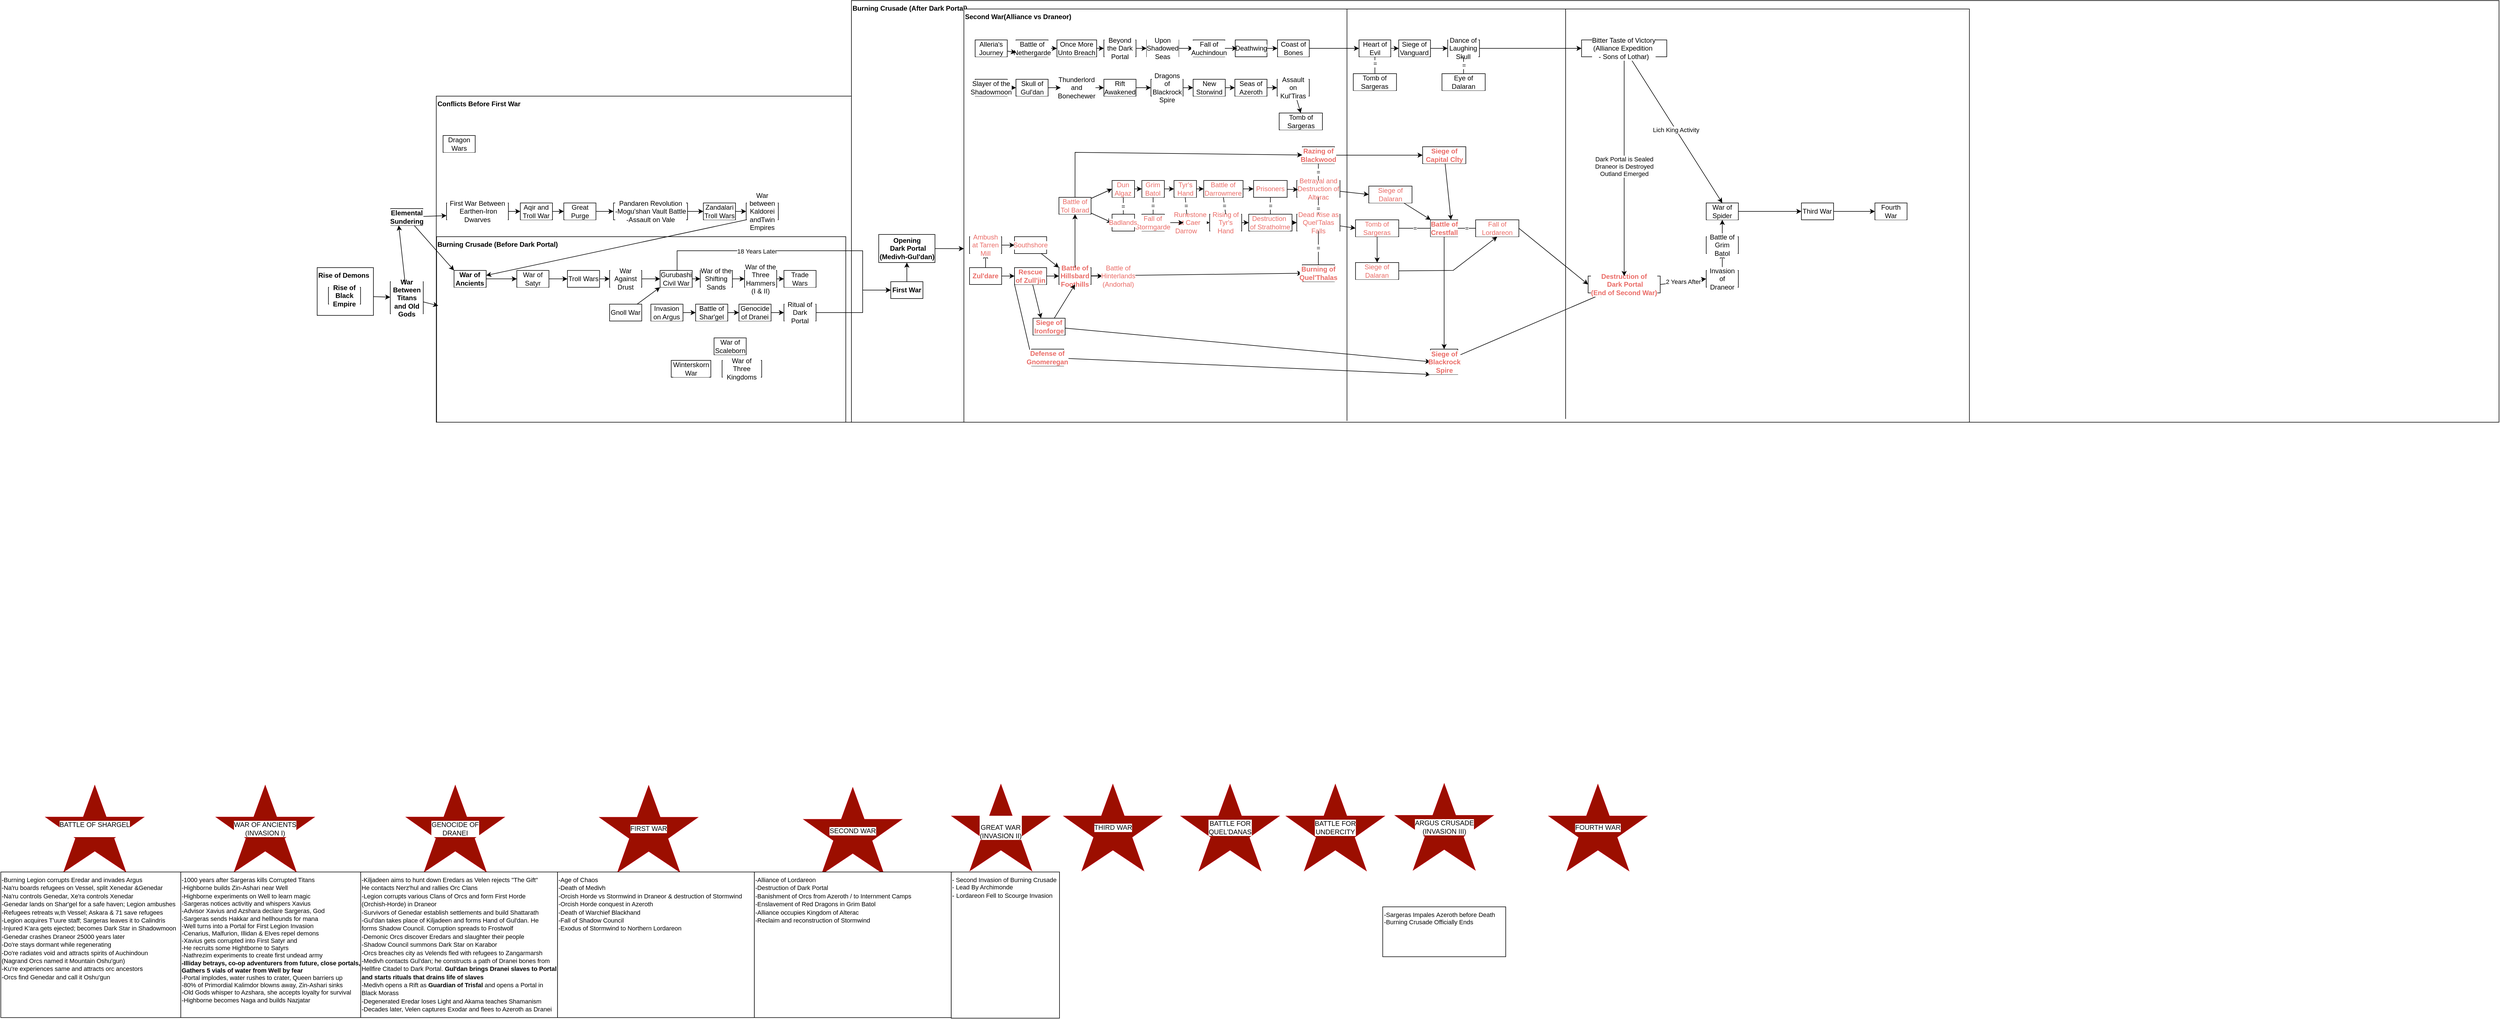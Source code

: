 <mxfile version="25.0.3">
  <diagram name="Page-1" id="KJoU3d3SJdPES4LQAqq6">
    <mxGraphModel dx="2384" dy="-1321" grid="1" gridSize="10" guides="1" tooltips="1" connect="1" arrows="1" fold="1" page="1" pageScale="1" pageWidth="850" pageHeight="1100" math="0" shadow="0">
      <root>
        <mxCell id="0" />
        <mxCell id="1" parent="0" />
        <mxCell id="0KqqUuabSOPp1zFiWMTm-103" style="edgeStyle=orthogonalEdgeStyle;rounded=0;orthogonalLoop=1;jettySize=auto;html=1;entryX=0;entryY=0.5;entryDx=0;entryDy=0;labelBackgroundColor=default;labelBorderColor=none;fontColor=default;" edge="1" parent="1">
          <mxGeometry relative="1" as="geometry">
            <mxPoint x="2278.23" y="3780" as="sourcePoint" />
            <mxPoint x="1928.51" y="3580" as="targetPoint" />
          </mxGeometry>
        </mxCell>
        <mxCell id="0KqqUuabSOPp1zFiWMTm-100" value="Burning Crusade (After Dark Portal)" style="rounded=0;html=1;strokeColor=default;align=left;verticalAlign=top;fontFamily=Helvetica;fontSize=12;fontColor=default;labelBorderColor=none;labelBackgroundColor=default;fillColor=default;fontStyle=1;whiteSpace=wrap;" vertex="1" parent="1">
          <mxGeometry x="1420" y="3130" width="2929.72" height="750" as="geometry" />
        </mxCell>
        <mxCell id="0KqqUuabSOPp1zFiWMTm-1" value="Conflicts Before First War" style="rounded=0;html=1;strokeColor=default;align=left;verticalAlign=top;fontFamily=Helvetica;fontSize=12;fontColor=default;labelBorderColor=none;labelBackgroundColor=default;fillColor=default;fontStyle=1;whiteSpace=wrap;" vertex="1" parent="1">
          <mxGeometry x="681.79" y="3300" width="738.21" height="580" as="geometry" />
        </mxCell>
        <mxCell id="0KqqUuabSOPp1zFiWMTm-2" value="Burning Crusade (Before Dark Portal)" style="rounded=0;html=1;strokeColor=default;align=left;verticalAlign=top;fontFamily=Helvetica;fontSize=12;fontColor=default;labelBorderColor=none;labelBackgroundColor=default;fillColor=default;fontStyle=1;whiteSpace=wrap;" vertex="1" parent="1">
          <mxGeometry x="682.38" y="3550" width="727.62" height="330" as="geometry" />
        </mxCell>
        <mxCell id="0KqqUuabSOPp1zFiWMTm-5" style="edgeStyle=none;shape=connector;rounded=0;orthogonalLoop=1;jettySize=auto;html=1;strokeColor=default;align=center;verticalAlign=middle;fontFamily=Helvetica;fontSize=11;fontColor=default;labelBackgroundColor=default;endArrow=classic;fontStyle=1;labelBorderColor=none;" edge="1" parent="1" source="0KqqUuabSOPp1zFiWMTm-6" target="0KqqUuabSOPp1zFiWMTm-7">
          <mxGeometry relative="1" as="geometry" />
        </mxCell>
        <mxCell id="0KqqUuabSOPp1zFiWMTm-7" value="War Between Titans and Old Gods" style="rounded=0;html=1;strokeColor=default;align=center;verticalAlign=middle;fontFamily=Helvetica;fontSize=12;fontColor=default;labelBorderColor=none;labelBackgroundColor=default;fillColor=default;direction=south;fontStyle=1;whiteSpace=wrap;" vertex="1" parent="1">
          <mxGeometry x="600" y="3630" width="58.66" height="57.14" as="geometry" />
        </mxCell>
        <mxCell id="0KqqUuabSOPp1zFiWMTm-11" value="War of Ancients" style="rounded=0;html=1;strokeColor=default;align=center;verticalAlign=middle;fontFamily=Helvetica;fontSize=12;fontColor=default;labelBorderColor=none;labelBackgroundColor=default;fillColor=default;fontStyle=1;whiteSpace=wrap;" vertex="1" parent="1">
          <mxGeometry x="713.37" y="3610" width="57.14" height="30" as="geometry" />
        </mxCell>
        <mxCell id="0KqqUuabSOPp1zFiWMTm-12" style="rounded=0;orthogonalLoop=1;jettySize=auto;html=1;entryX=0;entryY=0;entryDx=0;entryDy=0;labelBackgroundColor=default;labelBorderColor=none;fontColor=default;" edge="1" parent="1" source="0KqqUuabSOPp1zFiWMTm-14" target="0KqqUuabSOPp1zFiWMTm-11">
          <mxGeometry relative="1" as="geometry" />
        </mxCell>
        <mxCell id="0KqqUuabSOPp1zFiWMTm-13" style="edgeStyle=none;shape=connector;rounded=0;orthogonalLoop=1;jettySize=auto;html=1;strokeColor=default;align=center;verticalAlign=middle;fontFamily=Helvetica;fontSize=11;fontColor=default;labelBackgroundColor=default;endArrow=classic;entryX=0;entryY=0.75;entryDx=0;entryDy=0;labelBorderColor=none;" edge="1" parent="1" source="0KqqUuabSOPp1zFiWMTm-14" target="0KqqUuabSOPp1zFiWMTm-42">
          <mxGeometry relative="1" as="geometry" />
        </mxCell>
        <mxCell id="0KqqUuabSOPp1zFiWMTm-14" value="Elemental Sundering" style="rounded=0;html=1;strokeColor=default;align=center;verticalAlign=middle;fontFamily=Helvetica;fontSize=12;fontColor=default;labelBorderColor=none;labelBackgroundColor=default;fillColor=default;fontStyle=1;whiteSpace=wrap;" vertex="1" parent="1">
          <mxGeometry x="600.76" y="3500" width="57.14" height="30" as="geometry" />
        </mxCell>
        <mxCell id="0KqqUuabSOPp1zFiWMTm-28" style="edgeStyle=none;shape=connector;rounded=0;orthogonalLoop=1;jettySize=auto;html=1;strokeColor=default;align=center;verticalAlign=middle;fontFamily=Helvetica;fontSize=11;fontColor=default;labelBackgroundColor=default;endArrow=classic;exitX=0;exitY=1;exitDx=0;exitDy=0;labelBorderColor=none;" edge="1" parent="1" source="0KqqUuabSOPp1zFiWMTm-29" target="0KqqUuabSOPp1zFiWMTm-11">
          <mxGeometry relative="1" as="geometry" />
        </mxCell>
        <mxCell id="0KqqUuabSOPp1zFiWMTm-29" value="War between Kaldorei andTwin Empires" style="rounded=0;html=1;strokeColor=default;align=center;verticalAlign=middle;fontFamily=Helvetica;fontSize=12;fontColor=default;labelBorderColor=none;labelBackgroundColor=default;fillColor=default;whiteSpace=wrap;" vertex="1" parent="1">
          <mxGeometry x="1232.86" y="3490" width="57.14" height="30" as="geometry" />
        </mxCell>
        <mxCell id="0KqqUuabSOPp1zFiWMTm-30" value="" style="edgeStyle=none;shape=connector;rounded=0;orthogonalLoop=1;jettySize=auto;html=1;strokeColor=default;align=center;verticalAlign=middle;fontFamily=Helvetica;fontSize=11;fontColor=default;labelBackgroundColor=default;endArrow=classic;labelBorderColor=none;" edge="1" parent="1" source="0KqqUuabSOPp1zFiWMTm-31" target="0KqqUuabSOPp1zFiWMTm-46">
          <mxGeometry relative="1" as="geometry" />
        </mxCell>
        <mxCell id="0KqqUuabSOPp1zFiWMTm-31" value="War of Satyr" style="rounded=0;html=1;strokeColor=default;align=center;verticalAlign=middle;fontFamily=Helvetica;fontSize=12;fontColor=default;labelBorderColor=none;labelBackgroundColor=default;fillColor=default;whiteSpace=wrap;" vertex="1" parent="1">
          <mxGeometry x="825.0" y="3610" width="57.14" height="30" as="geometry" />
        </mxCell>
        <mxCell id="0KqqUuabSOPp1zFiWMTm-32" value="" style="edgeStyle=none;shape=connector;rounded=0;orthogonalLoop=1;jettySize=auto;html=1;strokeColor=default;align=center;verticalAlign=middle;fontFamily=Helvetica;fontSize=11;fontColor=default;labelBackgroundColor=default;endArrow=classic;labelBorderColor=none;" edge="1" parent="1" source="0KqqUuabSOPp1zFiWMTm-11" target="0KqqUuabSOPp1zFiWMTm-31">
          <mxGeometry relative="1" as="geometry" />
        </mxCell>
        <mxCell id="0KqqUuabSOPp1zFiWMTm-33" style="edgeStyle=none;shape=connector;rounded=0;orthogonalLoop=1;jettySize=auto;html=1;strokeColor=default;align=center;verticalAlign=middle;fontFamily=Helvetica;fontSize=11;fontColor=default;labelBackgroundColor=default;endArrow=classic;labelBorderColor=none;" edge="1" parent="1" source="0KqqUuabSOPp1zFiWMTm-34" target="0KqqUuabSOPp1zFiWMTm-29">
          <mxGeometry relative="1" as="geometry">
            <mxPoint x="1240" y="3505" as="targetPoint" />
          </mxGeometry>
        </mxCell>
        <mxCell id="0KqqUuabSOPp1zFiWMTm-34" value="Zandalari Troll Wars" style="rounded=0;html=1;strokeColor=default;align=center;verticalAlign=middle;fontFamily=Helvetica;fontSize=12;fontColor=default;labelBorderColor=none;labelBackgroundColor=default;fillColor=default;whiteSpace=wrap;" vertex="1" parent="1">
          <mxGeometry x="1156.71" y="3490" width="57.14" height="30" as="geometry" />
        </mxCell>
        <mxCell id="0KqqUuabSOPp1zFiWMTm-35" value="" style="edgeStyle=none;shape=connector;rounded=0;orthogonalLoop=1;jettySize=auto;html=1;strokeColor=default;align=center;verticalAlign=middle;fontFamily=Helvetica;fontSize=11;fontColor=default;labelBackgroundColor=default;endArrow=classic;labelBorderColor=none;" edge="1" parent="1" source="0KqqUuabSOPp1zFiWMTm-36" target="0KqqUuabSOPp1zFiWMTm-34">
          <mxGeometry relative="1" as="geometry" />
        </mxCell>
        <mxCell id="0KqqUuabSOPp1zFiWMTm-36" value="Pandaren Revolution&lt;div&gt;-Mogu&#39;shan Vault Battle&lt;/div&gt;&lt;div&gt;-Assault on Vale&lt;/div&gt;" style="rounded=0;html=1;strokeColor=default;align=center;verticalAlign=middle;fontFamily=Helvetica;fontSize=12;fontColor=default;labelBorderColor=none;labelBackgroundColor=default;fillColor=default;whiteSpace=wrap;" vertex="1" parent="1">
          <mxGeometry x="996.92" y="3490" width="131.65" height="30" as="geometry" />
        </mxCell>
        <mxCell id="0KqqUuabSOPp1zFiWMTm-37" value="" style="edgeStyle=none;shape=connector;rounded=0;orthogonalLoop=1;jettySize=auto;html=1;strokeColor=default;align=center;verticalAlign=middle;fontFamily=Helvetica;fontSize=11;fontColor=default;labelBackgroundColor=default;endArrow=classic;labelBorderColor=none;" edge="1" parent="1" source="0KqqUuabSOPp1zFiWMTm-38" target="0KqqUuabSOPp1zFiWMTm-36">
          <mxGeometry relative="1" as="geometry" />
        </mxCell>
        <mxCell id="0KqqUuabSOPp1zFiWMTm-38" value="Great Purge" style="rounded=0;html=1;strokeColor=default;align=center;verticalAlign=middle;fontFamily=Helvetica;fontSize=12;fontColor=default;labelBorderColor=none;labelBackgroundColor=default;fillColor=default;whiteSpace=wrap;" vertex="1" parent="1">
          <mxGeometry x="908.57" y="3490" width="57.14" height="30" as="geometry" />
        </mxCell>
        <mxCell id="0KqqUuabSOPp1zFiWMTm-39" style="edgeStyle=none;shape=connector;rounded=0;orthogonalLoop=1;jettySize=auto;html=1;entryX=0;entryY=0.5;entryDx=0;entryDy=0;strokeColor=default;align=center;verticalAlign=middle;fontFamily=Helvetica;fontSize=11;fontColor=default;labelBackgroundColor=default;endArrow=classic;labelBorderColor=none;" edge="1" parent="1" source="0KqqUuabSOPp1zFiWMTm-40" target="0KqqUuabSOPp1zFiWMTm-38">
          <mxGeometry relative="1" as="geometry" />
        </mxCell>
        <mxCell id="0KqqUuabSOPp1zFiWMTm-40" value="Aqir and Troll War" style="rounded=0;html=1;strokeColor=default;align=center;verticalAlign=middle;fontFamily=Helvetica;fontSize=12;fontColor=default;labelBorderColor=none;labelBackgroundColor=default;fillColor=default;whiteSpace=wrap;" vertex="1" parent="1">
          <mxGeometry x="831.25" y="3490" width="57.14" height="30" as="geometry" />
        </mxCell>
        <mxCell id="0KqqUuabSOPp1zFiWMTm-41" style="edgeStyle=none;shape=connector;rounded=0;orthogonalLoop=1;jettySize=auto;html=1;strokeColor=default;align=center;verticalAlign=middle;fontFamily=Helvetica;fontSize=11;fontColor=default;labelBackgroundColor=default;endArrow=classic;labelBorderColor=none;" edge="1" parent="1" source="0KqqUuabSOPp1zFiWMTm-42" target="0KqqUuabSOPp1zFiWMTm-40">
          <mxGeometry relative="1" as="geometry" />
        </mxCell>
        <mxCell id="0KqqUuabSOPp1zFiWMTm-42" value="First War Between&lt;div&gt;&amp;nbsp;Earthen-Iron Dwarves&lt;/div&gt;" style="rounded=0;html=1;strokeColor=default;align=center;verticalAlign=middle;fontFamily=Helvetica;fontSize=12;fontColor=default;labelBorderColor=none;labelBackgroundColor=default;fillColor=default;whiteSpace=wrap;" vertex="1" parent="1">
          <mxGeometry x="700" y="3490" width="110" height="30" as="geometry" />
        </mxCell>
        <mxCell id="0KqqUuabSOPp1zFiWMTm-43" style="edgeStyle=none;shape=connector;rounded=0;orthogonalLoop=1;jettySize=auto;html=1;entryX=0.25;entryY=1;entryDx=0;entryDy=0;strokeColor=default;align=center;verticalAlign=middle;fontFamily=Helvetica;fontSize=11;fontColor=default;labelBackgroundColor=default;endArrow=classic;labelBorderColor=none;" edge="1" parent="1" source="0KqqUuabSOPp1zFiWMTm-7" target="0KqqUuabSOPp1zFiWMTm-14">
          <mxGeometry relative="1" as="geometry" />
        </mxCell>
        <mxCell id="0KqqUuabSOPp1zFiWMTm-44" style="edgeStyle=none;shape=connector;rounded=0;orthogonalLoop=1;jettySize=auto;html=1;entryX=0.004;entryY=0.372;entryDx=0;entryDy=0;entryPerimeter=0;strokeColor=default;align=center;verticalAlign=middle;fontFamily=Helvetica;fontSize=11;fontColor=default;labelBackgroundColor=default;endArrow=classic;labelBorderColor=none;" edge="1" parent="1" source="0KqqUuabSOPp1zFiWMTm-7" target="0KqqUuabSOPp1zFiWMTm-2">
          <mxGeometry relative="1" as="geometry" />
        </mxCell>
        <mxCell id="0KqqUuabSOPp1zFiWMTm-45" value="" style="edgeStyle=none;shape=connector;rounded=0;orthogonalLoop=1;jettySize=auto;html=1;strokeColor=default;align=center;verticalAlign=middle;fontFamily=Helvetica;fontSize=11;fontColor=default;labelBackgroundColor=default;endArrow=classic;labelBorderColor=none;" edge="1" parent="1" source="0KqqUuabSOPp1zFiWMTm-46" target="0KqqUuabSOPp1zFiWMTm-48">
          <mxGeometry relative="1" as="geometry" />
        </mxCell>
        <mxCell id="0KqqUuabSOPp1zFiWMTm-46" value="Troll Wars" style="rounded=0;html=1;strokeColor=default;align=center;verticalAlign=middle;fontFamily=Helvetica;fontSize=12;fontColor=default;labelBorderColor=none;labelBackgroundColor=default;fillColor=default;whiteSpace=wrap;" vertex="1" parent="1">
          <mxGeometry x="915.0" y="3610" width="57.14" height="30" as="geometry" />
        </mxCell>
        <mxCell id="0KqqUuabSOPp1zFiWMTm-47" value="" style="edgeStyle=none;shape=connector;rounded=0;orthogonalLoop=1;jettySize=auto;html=1;strokeColor=default;align=center;verticalAlign=middle;fontFamily=Helvetica;fontSize=11;fontColor=default;labelBackgroundColor=default;endArrow=classic;labelBorderColor=none;" edge="1" parent="1" source="0KqqUuabSOPp1zFiWMTm-48" target="0KqqUuabSOPp1zFiWMTm-50">
          <mxGeometry relative="1" as="geometry" />
        </mxCell>
        <mxCell id="0KqqUuabSOPp1zFiWMTm-48" value="War Against Drust" style="rounded=0;html=1;strokeColor=default;align=center;verticalAlign=middle;fontFamily=Helvetica;fontSize=12;fontColor=default;labelBorderColor=none;labelBackgroundColor=default;fillColor=default;whiteSpace=wrap;" vertex="1" parent="1">
          <mxGeometry x="990.0" y="3610" width="57.14" height="30" as="geometry" />
        </mxCell>
        <mxCell id="0KqqUuabSOPp1zFiWMTm-49" value="" style="edgeStyle=none;shape=connector;rounded=0;orthogonalLoop=1;jettySize=auto;html=1;strokeColor=default;align=center;verticalAlign=middle;fontFamily=Helvetica;fontSize=11;fontColor=default;labelBackgroundColor=default;endArrow=classic;labelBorderColor=none;" edge="1" parent="1" source="0KqqUuabSOPp1zFiWMTm-50" target="0KqqUuabSOPp1zFiWMTm-52">
          <mxGeometry relative="1" as="geometry" />
        </mxCell>
        <mxCell id="0KqqUuabSOPp1zFiWMTm-117" style="edgeStyle=orthogonalEdgeStyle;rounded=0;orthogonalLoop=1;jettySize=auto;html=1;entryX=0;entryY=0.5;entryDx=0;entryDy=0;labelBackgroundColor=default;labelBorderColor=none;fontColor=default;" edge="1" parent="1" source="0KqqUuabSOPp1zFiWMTm-50" target="0KqqUuabSOPp1zFiWMTm-107">
          <mxGeometry relative="1" as="geometry">
            <Array as="points">
              <mxPoint x="1110" y="3575" />
              <mxPoint x="1440" y="3575" />
              <mxPoint x="1440" y="3645" />
            </Array>
          </mxGeometry>
        </mxCell>
        <mxCell id="0KqqUuabSOPp1zFiWMTm-119" value="18 Years Later" style="edgeLabel;html=1;align=center;verticalAlign=middle;resizable=0;points=[];labelBackgroundColor=default;labelBorderColor=none;fontColor=default;" vertex="1" connectable="0" parent="0KqqUuabSOPp1zFiWMTm-117">
          <mxGeometry x="-0.273" y="-1" relative="1" as="geometry">
            <mxPoint as="offset" />
          </mxGeometry>
        </mxCell>
        <mxCell id="0KqqUuabSOPp1zFiWMTm-50" value="Gurubashi Civil War" style="rounded=0;html=1;strokeColor=default;align=center;verticalAlign=middle;fontFamily=Helvetica;fontSize=12;fontColor=default;labelBorderColor=none;labelBackgroundColor=default;fillColor=default;whiteSpace=wrap;" vertex="1" parent="1">
          <mxGeometry x="1079.75" y="3610" width="57.14" height="30" as="geometry" />
        </mxCell>
        <mxCell id="0KqqUuabSOPp1zFiWMTm-51" value="" style="edgeStyle=none;shape=connector;rounded=0;orthogonalLoop=1;jettySize=auto;html=1;strokeColor=default;align=center;verticalAlign=middle;fontFamily=Helvetica;fontSize=11;fontColor=default;labelBackgroundColor=default;endArrow=classic;labelBorderColor=none;" edge="1" parent="1" source="0KqqUuabSOPp1zFiWMTm-52" target="0KqqUuabSOPp1zFiWMTm-54">
          <mxGeometry relative="1" as="geometry" />
        </mxCell>
        <mxCell id="0KqqUuabSOPp1zFiWMTm-52" value="War of the Shifting Sands" style="rounded=0;html=1;strokeColor=default;align=center;verticalAlign=middle;fontFamily=Helvetica;fontSize=12;fontColor=default;labelBorderColor=none;labelBackgroundColor=default;fillColor=default;whiteSpace=wrap;" vertex="1" parent="1">
          <mxGeometry x="1151.24" y="3610" width="57.14" height="30" as="geometry" />
        </mxCell>
        <mxCell id="0KqqUuabSOPp1zFiWMTm-53" value="" style="edgeStyle=none;shape=connector;rounded=0;orthogonalLoop=1;jettySize=auto;html=1;strokeColor=default;align=center;verticalAlign=middle;fontFamily=Helvetica;fontSize=11;fontColor=default;labelBackgroundColor=default;endArrow=classic;labelBorderColor=none;" edge="1" parent="1" source="0KqqUuabSOPp1zFiWMTm-54" target="0KqqUuabSOPp1zFiWMTm-55">
          <mxGeometry relative="1" as="geometry" />
        </mxCell>
        <mxCell id="0KqqUuabSOPp1zFiWMTm-54" value="War of the Three Hammers&lt;div&gt;(I &amp;amp; II)&lt;/div&gt;" style="rounded=0;html=1;strokeColor=default;align=center;verticalAlign=middle;fontFamily=Helvetica;fontSize=12;fontColor=default;labelBorderColor=none;labelBackgroundColor=default;fillColor=default;whiteSpace=wrap;" vertex="1" parent="1">
          <mxGeometry x="1230" y="3610" width="57.14" height="30" as="geometry" />
        </mxCell>
        <mxCell id="0KqqUuabSOPp1zFiWMTm-55" value="Trade Wars" style="rounded=0;html=1;strokeColor=default;align=center;verticalAlign=middle;fontFamily=Helvetica;fontSize=12;fontColor=default;labelBorderColor=none;labelBackgroundColor=default;fillColor=default;whiteSpace=wrap;" vertex="1" parent="1">
          <mxGeometry x="1300.0" y="3610" width="57.14" height="30" as="geometry" />
        </mxCell>
        <mxCell id="0KqqUuabSOPp1zFiWMTm-59" value="BATTLE OF SHARGEL&lt;div&gt;&lt;br&gt;&lt;/div&gt;" style="verticalLabelPosition=middle;verticalAlign=middle;html=1;shape=mxgraph.basic.star;fillColor=#9C0E00;strokeColor=#B20000;fontColor=default;labelPosition=center;align=center;labelBackgroundColor=default;labelBorderColor=none;whiteSpace=wrap;" vertex="1" parent="1">
          <mxGeometry x="-12.84" y="4526" width="174.75" height="153.63" as="geometry" />
        </mxCell>
        <mxCell id="0KqqUuabSOPp1zFiWMTm-60" value="&lt;div&gt;WAR OF ANCIENTS&lt;/div&gt;&lt;div&gt;(INVASION I)&lt;/div&gt;" style="verticalLabelPosition=middle;verticalAlign=middle;html=1;shape=mxgraph.basic.star;fillColor=#9C0E00;strokeColor=#B20000;fontColor=default;labelPosition=center;align=center;labelBackgroundColor=default;labelBorderColor=none;whiteSpace=wrap;" vertex="1" parent="1">
          <mxGeometry x="290.27" y="4526" width="174.75" height="153.63" as="geometry" />
        </mxCell>
        <mxCell id="0KqqUuabSOPp1zFiWMTm-62" value="&lt;span style=&quot;font-size: 11px; text-wrap-mode: nowrap;&quot;&gt;-1000 years after Sargeras kills Corrupted Titans&lt;/span&gt;&lt;div&gt;&lt;font&gt;&lt;span style=&quot;font-size: 11px; text-wrap-mode: nowrap;&quot;&gt;-Highborne builds Zin-Ashari near Well&lt;br&gt;&lt;/span&gt;&lt;/font&gt;&lt;div&gt;&lt;span style=&quot;font-size: 11px; text-wrap-mode: nowrap;&quot;&gt;-Highborne e&lt;/span&gt;&lt;span style=&quot;font-size: 11px; text-wrap-mode: nowrap;&quot;&gt;xperiments on Well to learn magic&lt;/span&gt;&lt;/div&gt;&lt;div&gt;&lt;div style=&quot;font-size: 11px; text-wrap-mode: nowrap;&quot;&gt;-Sargeras notices activitiy and whispers Xavius&lt;/div&gt;&lt;div style=&quot;font-size: 11px; text-wrap-mode: nowrap;&quot;&gt;-Advisor Xavius and Azshara declare Sargeras, God&lt;/div&gt;&lt;div style=&quot;font-size: 11px; text-wrap-mode: nowrap;&quot;&gt;-Sargeras sends Hakkar and hellhounds for mana&lt;span style=&quot;&quot;&gt;&amp;nbsp;&lt;/span&gt;&lt;/div&gt;&lt;div style=&quot;font-size: 11px; text-wrap-mode: nowrap;&quot;&gt;-Well turns into a Portal for First Legion Invasion&lt;span style=&quot;&quot;&gt;&amp;nbsp;&lt;/span&gt;&lt;/div&gt;&lt;div style=&quot;font-size: 11px; text-wrap-mode: nowrap;&quot;&gt;&lt;span style=&quot;&quot;&gt;-Cenarius, Malfurion, Illidan &amp;amp; Elves repel demons&lt;/span&gt;&lt;/div&gt;&lt;div style=&quot;font-size: 11px; text-wrap-mode: nowrap;&quot;&gt;&lt;span style=&quot;&quot;&gt;-Xavius gets corrupted into First Satyr and&lt;/span&gt;&lt;/div&gt;&lt;div style=&quot;font-size: 11px; text-wrap-mode: nowrap;&quot;&gt;&lt;span style=&quot;&quot;&gt;-He recruits some Hightborne to Satyrs&lt;/span&gt;&lt;/div&gt;&lt;div style=&quot;font-size: 11px; text-wrap-mode: nowrap;&quot;&gt;&lt;span style=&quot;&quot;&gt;-Nathrezim experiments to create first undead army&lt;/span&gt;&lt;/div&gt;&lt;div style=&quot;font-size: 11px; text-wrap-mode: nowrap;&quot;&gt;&lt;span style=&quot;&quot;&gt;&lt;b&gt;-Illiday betrays, co-op adventurers from future, close portals,&lt;/b&gt;&lt;/span&gt;&lt;/div&gt;&lt;div style=&quot;font-size: 11px; text-wrap-mode: nowrap;&quot;&gt;&lt;span style=&quot;&quot;&gt;&lt;b&gt;Gathers 5 vials of water from Well by fear&lt;/b&gt;&lt;/span&gt;&lt;/div&gt;&lt;div style=&quot;font-size: 11px; text-wrap-mode: nowrap;&quot;&gt;&lt;span style=&quot;&quot;&gt;-Portal implodes, water rushes to crater, Queen barriers up&lt;span style=&quot;white-space: pre;&quot;&gt;&#x9;&lt;/span&gt;&lt;/span&gt;&lt;/div&gt;&lt;div style=&quot;font-size: 11px; text-wrap-mode: nowrap;&quot;&gt;-80% of Primordial Kalimdor blowns away,&amp;nbsp;&lt;span style=&quot;&quot;&gt;Zin-Ashari sinks&lt;/span&gt;&lt;/div&gt;&lt;div style=&quot;font-size: 11px; text-wrap-mode: nowrap;&quot;&gt;&lt;span style=&quot;&quot;&gt;-Old Gods whisper to Azshara, she accepts loyalty for survival&lt;/span&gt;&lt;/div&gt;&lt;div style=&quot;font-size: 11px; text-wrap-mode: nowrap;&quot;&gt;&lt;span style=&quot;&quot;&gt;-Highborne becomes Naga and builds Nazjatar&lt;/span&gt;&lt;/div&gt;&lt;/div&gt;&lt;/div&gt;" style="html=1;align=left;verticalAlign=top;labelBackgroundColor=default;labelBorderColor=none;fontColor=default;whiteSpace=wrap;" vertex="1" parent="1">
          <mxGeometry x="227.41" y="4680" width="320" height="259" as="geometry" />
        </mxCell>
        <mxCell id="0KqqUuabSOPp1zFiWMTm-63" value="FIRST WAR" style="verticalLabelPosition=middle;verticalAlign=middle;html=1;shape=mxgraph.basic.star;fillColor=#9C0E00;strokeColor=#B20000;fontColor=default;labelPosition=center;align=center;labelBackgroundColor=default;labelBorderColor=none;whiteSpace=wrap;" vertex="1" parent="1">
          <mxGeometry x="972.14" y="4526.37" width="174.75" height="153.63" as="geometry" />
        </mxCell>
        <mxCell id="0KqqUuabSOPp1zFiWMTm-64" value="SECOND WAR" style="verticalLabelPosition=middle;verticalAlign=middle;html=1;shape=mxgraph.basic.star;fillColor=#9C0E00;strokeColor=#B20000;fontColor=default;labelPosition=center;align=center;labelBackgroundColor=default;labelBorderColor=none;whiteSpace=wrap;" vertex="1" parent="1">
          <mxGeometry x="1335.04" y="4530" width="174.75" height="153.63" as="geometry" />
        </mxCell>
        <mxCell id="0KqqUuabSOPp1zFiWMTm-66" value="&lt;div&gt;&lt;span style=&quot;&quot;&gt;&lt;font&gt;&lt;br&gt;&lt;/font&gt;&lt;/span&gt;&lt;/div&gt;&lt;div&gt;&lt;span style=&quot;&quot;&gt;&lt;font&gt;GREAT WAR&lt;/font&gt;&lt;/span&gt;&lt;/div&gt;&lt;div&gt;&lt;font&gt;(INVASION II)&lt;/font&gt;&lt;/div&gt;" style="verticalLabelPosition=middle;verticalAlign=middle;html=1;shape=mxgraph.basic.star;fillColor=#9C0E00;strokeColor=#B20000;fontColor=default;labelPosition=center;align=center;labelBackgroundColor=default;labelBorderColor=none;whiteSpace=wrap;" vertex="1" parent="1">
          <mxGeometry x="1598.41" y="4524.18" width="174.75" height="153.63" as="geometry" />
        </mxCell>
        <mxCell id="0KqqUuabSOPp1zFiWMTm-67" value="&lt;span style=&quot;font-family: Helvetica; font-size: 11px; font-style: normal; font-variant-ligatures: normal; font-variant-caps: normal; letter-spacing: normal; orphans: 2; text-indent: 0px; text-transform: none; widows: 2; word-spacing: 0px; -webkit-text-stroke-width: 0px; white-space: nowrap; text-decoration-thickness: initial; text-decoration-style: initial; text-decoration-color: initial; float: none; display: inline !important;&quot;&gt;- Second Invasion of&amp;nbsp;&lt;/span&gt;&lt;span style=&quot;font-size: 11px; text-wrap-mode: nowrap;&quot;&gt;Burning Crusade&lt;/span&gt;&lt;div style=&quot;forced-color-adjust: none; font-family: Helvetica; font-size: 11px; font-style: normal; font-variant-ligatures: normal; font-variant-caps: normal; letter-spacing: normal; orphans: 2; text-indent: 0px; text-transform: none; widows: 2; word-spacing: 0px; -webkit-text-stroke-width: 0px; white-space: nowrap; text-decoration-thickness: initial; text-decoration-style: initial; text-decoration-color: initial;&quot;&gt;- Lead By Archimonde&lt;/div&gt;&lt;div&gt;-&amp;nbsp;&lt;span style=&quot;font-size: 11px; text-align: center; text-wrap-mode: nowrap;&quot;&gt;Lordareon Fell to&amp;nbsp;&lt;/span&gt;&lt;span style=&quot;font-size: 11px; text-align: center; text-wrap-mode: nowrap;&quot;&gt;Scourge Invasion&lt;/span&gt;&lt;/div&gt;" style="html=1;align=left;verticalAlign=top;fontStyle=0;labelBackgroundColor=default;labelBorderColor=none;fontColor=default;whiteSpace=wrap;" vertex="1" parent="1">
          <mxGeometry x="1597.41" y="4680" width="192.59" height="260" as="geometry" />
        </mxCell>
        <mxCell id="0KqqUuabSOPp1zFiWMTm-68" value="THIRD WAR" style="verticalLabelPosition=middle;verticalAlign=middle;html=1;shape=mxgraph.basic.star;fillColor=#9C0E00;strokeColor=#B20000;fontColor=default;labelPosition=center;align=center;labelBackgroundColor=default;labelBorderColor=none;whiteSpace=wrap;" vertex="1" parent="1">
          <mxGeometry x="1797.52" y="4524.18" width="174.75" height="153.63" as="geometry" />
        </mxCell>
        <mxCell id="0KqqUuabSOPp1zFiWMTm-69" value="BATTLE FOR&lt;div&gt;QUEL&#39;DANAS&lt;/div&gt;" style="verticalLabelPosition=middle;verticalAlign=middle;html=1;shape=mxgraph.basic.star;fillColor=#9C0E00;strokeColor=#B20000;fontColor=default;labelPosition=center;align=center;labelBackgroundColor=default;labelBorderColor=none;whiteSpace=wrap;" vertex="1" parent="1">
          <mxGeometry x="2005.91" y="4524.18" width="174.75" height="153.63" as="geometry" />
        </mxCell>
        <mxCell id="0KqqUuabSOPp1zFiWMTm-70" value="BATTLE FOR&lt;div&gt;UNDERCITY&lt;/div&gt;" style="verticalLabelPosition=middle;verticalAlign=middle;html=1;shape=mxgraph.basic.star;fillColor=#9C0E00;strokeColor=#B20000;fontColor=default;labelPosition=center;align=center;labelBackgroundColor=default;labelBorderColor=none;whiteSpace=wrap;" vertex="1" parent="1">
          <mxGeometry x="2193.16" y="4524.18" width="174.75" height="153.63" as="geometry" />
        </mxCell>
        <mxCell id="0KqqUuabSOPp1zFiWMTm-72" value="&lt;div&gt;ARGUS CRUSADE&lt;/div&gt;&lt;div&gt;(INVASION III)&lt;/div&gt;" style="verticalLabelPosition=middle;verticalAlign=middle;html=1;shape=mxgraph.basic.star;fillColor=#9C0E00;strokeColor=#B20000;fontColor=default;labelPosition=center;align=center;labelBackgroundColor=default;labelBorderColor=none;whiteSpace=wrap;" vertex="1" parent="1">
          <mxGeometry x="2386.74" y="4523" width="174.75" height="153.63" as="geometry" />
        </mxCell>
        <mxCell id="0KqqUuabSOPp1zFiWMTm-73" value="&lt;span style=&quot;font-size: 11px; text-wrap-mode: nowrap;&quot;&gt;-Sargeras Impales&lt;/span&gt;&lt;span style=&quot;font-size: 11px; text-wrap-mode: nowrap;&quot;&gt;&amp;nbsp;Azeroth before Death&lt;/span&gt;&lt;div style=&quot;font-size: 11px; text-wrap-mode: nowrap;&quot;&gt;-Burning Crusade Officially Ends&lt;/div&gt;" style="html=1;align=left;verticalAlign=top;fontStyle=0;labelBackgroundColor=default;labelBorderColor=none;fontColor=default;whiteSpace=wrap;" vertex="1" parent="1">
          <mxGeometry x="2364.76" y="4742" width="218.71" height="88.71" as="geometry" />
        </mxCell>
        <mxCell id="0KqqUuabSOPp1zFiWMTm-74" value="&lt;font&gt;&lt;span style=&quot;font-size: 11px; text-wrap-mode: nowrap;&quot;&gt;-Burning Legion corrupts Eredar and invades Argus&lt;/span&gt;&lt;/font&gt;&lt;div&gt;&lt;font&gt;&lt;span style=&quot;font-size: 11px; text-wrap-mode: nowrap;&quot;&gt;-Na&#39;ru boards refugees on Vessel, split&amp;nbsp;&lt;/span&gt;&lt;/font&gt;&lt;span style=&quot;font-size: 11px; text-wrap-mode: nowrap;&quot;&gt;Xenedar &amp;amp;Genedar&lt;/span&gt;&lt;/div&gt;&lt;div&gt;&lt;font&gt;&lt;span style=&quot;font-size: 11px; text-wrap-mode: nowrap;&quot;&gt;-Na&#39;ru controls Genedar, Xe&#39;ra controls Xenedar&lt;/span&gt;&lt;/font&gt;&lt;/div&gt;&lt;div&gt;&lt;span style=&quot;font-size: 11px; text-wrap-mode: nowrap;&quot;&gt;&lt;font&gt;-Genedar lands on Shar&#39;gel for a safe haven; Legion ambushes&lt;/font&gt;&lt;/span&gt;&lt;/div&gt;&lt;div&gt;&lt;span style=&quot;font-size: 11px; text-wrap-mode: nowrap;&quot;&gt;&lt;font&gt;-Refugees retreats w,th Vessel; Askara &amp;amp; 71 save refugees&lt;/font&gt;&lt;/span&gt;&lt;/div&gt;&lt;div&gt;&lt;span style=&quot;font-size: 11px; text-wrap-mode: nowrap;&quot;&gt;&lt;font&gt;-Legion acquires T&#39;uure staff; Sargeras leaves it to Calindris&lt;/font&gt;&lt;/span&gt;&lt;/div&gt;&lt;div&gt;&lt;span style=&quot;font-size: 11px; text-wrap-mode: nowrap;&quot;&gt;&lt;font&gt;-Injured K&#39;ara gets ejected; becomes Dark Star in Shadowmoon&lt;br&gt;&lt;/font&gt;&lt;/span&gt;&lt;div&gt;&lt;div&gt;&lt;div&gt;&lt;span style=&quot;font-size: 11px; text-wrap-mode: nowrap;&quot;&gt;&lt;font&gt;-Genedar crashes Draneor 25000 years later&lt;/font&gt;&lt;/span&gt;&lt;/div&gt;&lt;div&gt;&lt;span style=&quot;font-size: 11px; text-wrap-mode: nowrap;&quot;&gt;&lt;font&gt;-Do&#39;re stays dormant while regenerating&lt;/font&gt;&lt;/span&gt;&lt;/div&gt;&lt;div&gt;&lt;span style=&quot;font-size: 11px; text-wrap-mode: nowrap;&quot;&gt;&lt;font&gt;-Do&#39;re radiates void and attracts spirits of Auchindoun&lt;/font&gt;&lt;/span&gt;&lt;/div&gt;&lt;div&gt;&lt;span style=&quot;font-size: 11px; text-wrap-mode: nowrap;&quot;&gt;&lt;font&gt;(Nagrand Orcs named it Mountain Oshu&#39;gun)&lt;/font&gt;&lt;/span&gt;&lt;/div&gt;&lt;div&gt;&lt;span style=&quot;font-size: 11px; text-wrap-mode: nowrap;&quot;&gt;&lt;font&gt;-Ku&#39;re experiences same and attracts orc ancestors&lt;/font&gt;&lt;/span&gt;&lt;/div&gt;&lt;div&gt;&lt;font&gt;&lt;span style=&quot;font-size: 11px; text-wrap-mode: nowrap;&quot;&gt;-Orcs find Genedar and call it&amp;nbsp;&lt;/span&gt;&lt;span style=&quot;font-size: 11px; text-wrap-mode: nowrap;&quot;&gt;Oshu&#39;gun&lt;/span&gt;&lt;/font&gt;&lt;/div&gt;&lt;/div&gt;&lt;/div&gt;&lt;/div&gt;" style="html=1;align=left;verticalAlign=top;labelBackgroundColor=default;labelBorderColor=none;fontColor=default;whiteSpace=wrap;" vertex="1" parent="1">
          <mxGeometry x="-92.55" y="4680" width="320" height="259" as="geometry" />
        </mxCell>
        <mxCell id="0KqqUuabSOPp1zFiWMTm-76" value="GENOCIDE OF&lt;div&gt;DRANEI&lt;/div&gt;" style="verticalLabelPosition=middle;verticalAlign=middle;html=1;shape=mxgraph.basic.star;fillColor=#9C0E00;strokeColor=#B20000;fontColor=default;labelPosition=center;align=center;labelBackgroundColor=default;labelBorderColor=none;whiteSpace=wrap;" vertex="1" parent="1">
          <mxGeometry x="628.2" y="4526" width="174.75" height="153.63" as="geometry" />
        </mxCell>
        <mxCell id="0KqqUuabSOPp1zFiWMTm-77" value="&lt;div&gt;&lt;font&gt;&lt;span style=&quot;font-size: 11px; text-wrap-mode: nowrap;&quot;&gt;-Kiljadeen aims to hunt down Eredars as Velen rejects &quot;The Gift&quot;&lt;/span&gt;&lt;/font&gt;&lt;/div&gt;&lt;div&gt;&lt;font&gt;&lt;span style=&quot;font-size: 11px; text-wrap-mode: nowrap;&quot;&gt;He contacts Nerz&#39;hul and rallies Orc Clans&lt;/span&gt;&lt;/font&gt;&lt;/div&gt;&lt;div&gt;&lt;font&gt;&lt;span style=&quot;font-size: 11px; text-wrap-mode: nowrap;&quot;&gt;-Legion corrupts various Clans of Orcs and form&amp;nbsp;&lt;/span&gt;&lt;/font&gt;&lt;font style=&quot;&quot;&gt;&lt;span style=&quot;font-size: 11px; text-wrap-mode: nowrap;&quot;&gt;First&amp;nbsp;&lt;/span&gt;&lt;/font&gt;&lt;span style=&quot;text-wrap-mode: nowrap; font-size: 11px;&quot;&gt;Horde&amp;nbsp;&lt;/span&gt;&lt;/div&gt;&lt;div&gt;&lt;span style=&quot;text-wrap-mode: nowrap; font-size: 11px;&quot;&gt;(&lt;/span&gt;&lt;font style=&quot;&quot;&gt;&lt;span style=&quot;font-size: 11px; text-wrap-mode: nowrap;&quot;&gt;Orchish-Horde) in&amp;nbsp;&lt;/span&gt;&lt;/font&gt;&lt;span style=&quot;text-wrap-mode: nowrap; font-size: 11px;&quot;&gt;Draneor&lt;/span&gt;&lt;/div&gt;&lt;div&gt;&lt;span style=&quot;text-wrap-mode: nowrap; font-size: 11px;&quot;&gt;-Survivors of Genedar establish settlements and build Shattarath&lt;/span&gt;&lt;/div&gt;&lt;div&gt;&lt;span style=&quot;text-wrap-mode: nowrap; font-size: 11px;&quot;&gt;-Gul&#39;dan takes place of Kiljadeen and forms Hand of Gul&#39;dan. He&lt;/span&gt;&lt;/div&gt;&lt;div&gt;&lt;span style=&quot;text-wrap-mode: nowrap; font-size: 11px;&quot;&gt;forms Shadow Council. Corruption spreads to Frostwolf&lt;/span&gt;&lt;/div&gt;&lt;div&gt;&lt;span style=&quot;text-wrap-mode: nowrap; font-size: 11px;&quot;&gt;-Demonic Orcs discover Eredars and slaughter their people&lt;/span&gt;&lt;/div&gt;&lt;div&gt;&lt;span style=&quot;font-size: 11px; text-wrap-mode: nowrap;&quot;&gt;-Shadow Council summons Dark Star on Karabor&lt;/span&gt;&lt;/div&gt;&lt;div&gt;&lt;span style=&quot;text-wrap-mode: nowrap; font-size: 11px;&quot;&gt;-Orcs breaches city as Velends fled with refugees to Zangarmarsh&lt;/span&gt;&lt;/div&gt;&lt;div&gt;&lt;span style=&quot;text-wrap-mode: nowrap; font-size: 11px;&quot;&gt;-Medivh contacts Gul&#39;dan; he constructs a path of&amp;nbsp;&lt;/span&gt;&lt;span style=&quot;font-size: 11px; text-wrap-mode: nowrap;&quot;&gt;Dranei bones from&amp;nbsp;&lt;/span&gt;&lt;/div&gt;&lt;div&gt;&lt;span style=&quot;font-size: 11px; text-wrap-mode: nowrap;&quot;&gt;Hellfire Citadel to Dark Portal. &lt;b&gt;Gul&#39;dan brings Dranei slaves to Portal&lt;/b&gt;&lt;/span&gt;&lt;/div&gt;&lt;div&gt;&lt;span style=&quot;font-size: 11px; text-wrap-mode: nowrap;&quot;&gt;&lt;b&gt;and starts rituals that drains life of slaves&lt;/b&gt;&amp;nbsp;&lt;/span&gt;&lt;/div&gt;&lt;div&gt;&lt;span style=&quot;font-size: 11px; text-wrap-mode: nowrap;&quot;&gt;-Medivh opens a Rift as&amp;nbsp;&lt;b&gt;Guardian of Trisfal&lt;/b&gt;&amp;nbsp;and opens a Portal in&amp;nbsp;&lt;/span&gt;&lt;/div&gt;&lt;div&gt;&lt;span style=&quot;font-size: 11px; text-wrap-mode: nowrap;&quot;&gt;Black Morass&lt;/span&gt;&lt;/div&gt;&lt;div&gt;&lt;span style=&quot;font-size: 11px; text-wrap-mode: nowrap;&quot;&gt;-Degenerated Eredar loses Light and Akama teaches Shamanism&lt;/span&gt;&lt;/div&gt;&lt;div&gt;&lt;span style=&quot;font-size: 11px; text-wrap-mode: nowrap;&quot;&gt;-Decades later, Velen captures Exodar and flees to Azeroth as Dranei&lt;/span&gt;&lt;/div&gt;" style="html=1;align=left;verticalAlign=top;labelBackgroundColor=default;labelBorderColor=none;fontColor=default;whiteSpace=wrap;" vertex="1" parent="1">
          <mxGeometry x="547.41" y="4680" width="350" height="259" as="geometry" />
        </mxCell>
        <mxCell id="0KqqUuabSOPp1zFiWMTm-78" value="&lt;div&gt;&lt;div&gt;&lt;span style=&quot;font-size: 11px; text-wrap-mode: nowrap;&quot;&gt;-Age of Chaos&amp;nbsp;&lt;/span&gt;&lt;/div&gt;&lt;div&gt;&lt;font&gt;&lt;span style=&quot;font-size: 11px; text-wrap-mode: nowrap;&quot;&gt;-Death of Medivh&lt;/span&gt;&lt;/font&gt;&lt;/div&gt;&lt;div&gt;&lt;span style=&quot;font-size: 11px; text-wrap-mode: nowrap;&quot;&gt;-Orcish Horde vs Stormwind in Draneor &amp;amp; d&lt;/span&gt;&lt;span style=&quot;font-size: 11px; text-wrap-mode: nowrap;&quot;&gt;estruction of Stormwind&lt;/span&gt;&lt;/div&gt;&lt;div&gt;&lt;font&gt;&lt;span style=&quot;font-size: 11px; text-wrap-mode: nowrap;&quot;&gt;-Orcish Horde conquest in Azeroth&lt;/span&gt;&lt;/font&gt;&lt;/div&gt;&lt;div&gt;&lt;font&gt;&lt;span style=&quot;font-size: 11px; text-wrap-mode: nowrap;&quot;&gt;-Death of Warchief Blackhand&lt;/span&gt;&lt;/font&gt;&lt;/div&gt;&lt;div&gt;&lt;font&gt;&lt;span style=&quot;font-size: 11px; text-wrap-mode: nowrap;&quot;&gt;-Fall of Shadow Council&lt;/span&gt;&lt;/font&gt;&lt;/div&gt;&lt;div&gt;&lt;font&gt;&lt;span style=&quot;font-size: 11px; text-wrap-mode: nowrap;&quot;&gt;-Exodus of Stormwind to Northern Lordareon&lt;/span&gt;&lt;/font&gt;&lt;/div&gt;&lt;div&gt;&lt;br&gt;&lt;/div&gt;&lt;/div&gt;" style="html=1;align=left;verticalAlign=top;labelBackgroundColor=default;labelBorderColor=none;fontColor=default;whiteSpace=wrap;" vertex="1" parent="1">
          <mxGeometry x="897.41" y="4680" width="350" height="259" as="geometry" />
        </mxCell>
        <mxCell id="0KqqUuabSOPp1zFiWMTm-79" value="FOURTH WAR" style="verticalLabelPosition=middle;verticalAlign=middle;html=1;shape=mxgraph.basic.star;fillColor=#9C0E00;strokeColor=#B20000;fontColor=default;labelPosition=center;align=center;labelBackgroundColor=default;labelBorderColor=none;whiteSpace=wrap;" vertex="1" parent="1">
          <mxGeometry x="2660" y="4524.18" width="174.75" height="153.63" as="geometry" />
        </mxCell>
        <mxCell id="0KqqUuabSOPp1zFiWMTm-80" value="Dragon Wars" style="rounded=0;html=1;strokeColor=default;align=center;verticalAlign=middle;fontFamily=Helvetica;fontSize=12;fontColor=default;labelBorderColor=none;labelBackgroundColor=default;fillColor=default;whiteSpace=wrap;" vertex="1" parent="1">
          <mxGeometry x="693.84" y="3370" width="57.14" height="30" as="geometry" />
        </mxCell>
        <mxCell id="0KqqUuabSOPp1zFiWMTm-113" value="" style="edgeStyle=orthogonalEdgeStyle;rounded=0;orthogonalLoop=1;jettySize=auto;html=1;labelBackgroundColor=default;labelBorderColor=none;fontColor=default;" edge="1" parent="1" source="0KqqUuabSOPp1zFiWMTm-82" target="0KqqUuabSOPp1zFiWMTm-112">
          <mxGeometry relative="1" as="geometry" />
        </mxCell>
        <mxCell id="0KqqUuabSOPp1zFiWMTm-82" value="Battle of Shar&#39;gel" style="rounded=0;html=1;strokeColor=default;align=center;verticalAlign=middle;fontFamily=Helvetica;fontSize=12;fontColor=default;labelBorderColor=none;labelBackgroundColor=default;fillColor=default;whiteSpace=wrap;" vertex="1" parent="1">
          <mxGeometry x="1143.0" y="3670" width="57.14" height="30" as="geometry" />
        </mxCell>
        <mxCell id="0KqqUuabSOPp1zFiWMTm-83" value="War of Scaleborn" style="rounded=0;html=1;strokeColor=default;align=center;verticalAlign=middle;fontFamily=Helvetica;fontSize=12;fontColor=default;labelBorderColor=none;labelBackgroundColor=default;fillColor=default;whiteSpace=wrap;" vertex="1" parent="1">
          <mxGeometry x="1175.72" y="3730" width="57.14" height="30" as="geometry" />
        </mxCell>
        <mxCell id="0KqqUuabSOPp1zFiWMTm-84" value="Winterskorn&lt;div&gt;War&lt;/div&gt;" style="rounded=0;html=1;strokeColor=default;align=center;verticalAlign=middle;fontFamily=Helvetica;fontSize=12;fontColor=default;labelBorderColor=none;labelBackgroundColor=default;fillColor=default;whiteSpace=wrap;" vertex="1" parent="1">
          <mxGeometry x="1099.57" y="3770" width="70.43" height="30" as="geometry" />
        </mxCell>
        <mxCell id="0KqqUuabSOPp1zFiWMTm-85" value="War of Three Kingdoms" style="rounded=0;html=1;strokeColor=default;align=center;verticalAlign=middle;fontFamily=Helvetica;fontSize=12;fontColor=default;labelBorderColor=none;labelBackgroundColor=default;fillColor=default;whiteSpace=wrap;" vertex="1" parent="1">
          <mxGeometry x="1190" y="3770" width="70.43" height="30" as="geometry" />
        </mxCell>
        <mxCell id="0KqqUuabSOPp1zFiWMTm-91" value="Second War(Alliance vs Draneor)" style="rounded=0;html=1;strokeColor=default;align=left;verticalAlign=top;fontFamily=Helvetica;fontSize=12;fontColor=default;labelBorderColor=none;labelBackgroundColor=default;fillColor=default;fontStyle=1;horizontal=1;whiteSpace=wrap;" vertex="1" parent="1">
          <mxGeometry x="1620" y="3145" width="1787.96" height="735" as="geometry" />
        </mxCell>
        <mxCell id="0KqqUuabSOPp1zFiWMTm-92" value="" style="edgeStyle=orthogonalEdgeStyle;rounded=0;orthogonalLoop=1;jettySize=auto;html=1;labelBackgroundColor=default;labelBorderColor=none;fontColor=default;" edge="1" parent="1" source="0KqqUuabSOPp1zFiWMTm-93" target="0KqqUuabSOPp1zFiWMTm-94">
          <mxGeometry relative="1" as="geometry" />
        </mxCell>
        <mxCell id="0KqqUuabSOPp1zFiWMTm-93" value="Third War" style="rounded=0;html=1;strokeColor=default;align=center;verticalAlign=middle;fontFamily=Helvetica;fontSize=12;fontColor=default;labelBorderColor=none;labelBackgroundColor=default;fillColor=default;whiteSpace=wrap;" vertex="1" parent="1">
          <mxGeometry x="3109.32" y="3490" width="57.14" height="30" as="geometry" />
        </mxCell>
        <mxCell id="0KqqUuabSOPp1zFiWMTm-94" value="Fourth War" style="rounded=0;html=1;strokeColor=default;align=center;verticalAlign=middle;fontFamily=Helvetica;fontSize=12;fontColor=default;labelBorderColor=none;labelBackgroundColor=default;fillColor=default;whiteSpace=wrap;" vertex="1" parent="1">
          <mxGeometry x="3240.0" y="3490" width="57.14" height="30" as="geometry" />
        </mxCell>
        <mxCell id="0KqqUuabSOPp1zFiWMTm-104" value="" style="group;labelBackgroundColor=default;labelBorderColor=none;fontColor=default;whiteSpace=wrap;" vertex="1" connectable="0" parent="1">
          <mxGeometry x="470" y="3605" width="100" height="85" as="geometry" />
        </mxCell>
        <mxCell id="0KqqUuabSOPp1zFiWMTm-4" value="Rise of Demons" style="rounded=0;html=1;strokeColor=default;align=left;verticalAlign=top;fontFamily=Helvetica;fontSize=12;fontColor=default;labelBorderColor=none;labelBackgroundColor=default;fillColor=default;fontStyle=1;whiteSpace=wrap;" vertex="1" parent="0KqqUuabSOPp1zFiWMTm-104">
          <mxGeometry width="100" height="85" as="geometry" />
        </mxCell>
        <mxCell id="0KqqUuabSOPp1zFiWMTm-6" value="Rise of Black Empire" style="rounded=0;html=1;strokeColor=default;align=center;verticalAlign=middle;fontFamily=Helvetica;fontSize=12;fontColor=default;labelBorderColor=none;labelBackgroundColor=default;fillColor=default;fontStyle=1;whiteSpace=wrap;" vertex="1" parent="0KqqUuabSOPp1zFiWMTm-104">
          <mxGeometry x="20.0" y="35" width="57.14" height="30" as="geometry" />
        </mxCell>
        <mxCell id="0KqqUuabSOPp1zFiWMTm-305" value="" style="edgeStyle=none;shape=connector;rounded=0;orthogonalLoop=1;jettySize=auto;html=1;strokeColor=default;align=center;verticalAlign=middle;fontFamily=Helvetica;fontSize=11;fontColor=default;labelBackgroundColor=default;endArrow=classic;" edge="1" parent="1" source="0KqqUuabSOPp1zFiWMTm-107" target="0KqqUuabSOPp1zFiWMTm-304">
          <mxGeometry relative="1" as="geometry" />
        </mxCell>
        <mxCell id="0KqqUuabSOPp1zFiWMTm-107" value="First War" style="rounded=0;html=1;strokeColor=default;align=center;verticalAlign=middle;fontFamily=Helvetica;fontSize=12;fontColor=default;labelBorderColor=none;labelBackgroundColor=default;fillColor=default;fontStyle=1;whiteSpace=wrap;" vertex="1" parent="1">
          <mxGeometry x="1490.0" y="3630" width="57.14" height="30" as="geometry" />
        </mxCell>
        <mxCell id="0KqqUuabSOPp1zFiWMTm-111" style="edgeStyle=orthogonalEdgeStyle;rounded=0;orthogonalLoop=1;jettySize=auto;html=1;labelBackgroundColor=default;labelBorderColor=none;fontColor=default;" edge="1" parent="1" source="0KqqUuabSOPp1zFiWMTm-110" target="0KqqUuabSOPp1zFiWMTm-82">
          <mxGeometry relative="1" as="geometry" />
        </mxCell>
        <mxCell id="0KqqUuabSOPp1zFiWMTm-110" value="Invasion on Argus" style="rounded=0;html=1;strokeColor=default;align=center;verticalAlign=middle;fontFamily=Helvetica;fontSize=12;fontColor=default;labelBorderColor=none;labelBackgroundColor=default;fillColor=default;whiteSpace=wrap;" vertex="1" parent="1">
          <mxGeometry x="1063.37" y="3670" width="57.14" height="30" as="geometry" />
        </mxCell>
        <mxCell id="0KqqUuabSOPp1zFiWMTm-115" value="" style="edgeStyle=orthogonalEdgeStyle;rounded=0;orthogonalLoop=1;jettySize=auto;html=1;labelBackgroundColor=default;labelBorderColor=none;fontColor=default;" edge="1" parent="1" source="0KqqUuabSOPp1zFiWMTm-112" target="0KqqUuabSOPp1zFiWMTm-114">
          <mxGeometry relative="1" as="geometry" />
        </mxCell>
        <mxCell id="0KqqUuabSOPp1zFiWMTm-112" value="Genocide of Dranei" style="rounded=0;html=1;strokeColor=default;align=center;verticalAlign=middle;fontFamily=Helvetica;fontSize=12;fontColor=default;labelBorderColor=none;labelBackgroundColor=default;fillColor=default;whiteSpace=wrap;" vertex="1" parent="1">
          <mxGeometry x="1220.0" y="3670" width="57.14" height="30" as="geometry" />
        </mxCell>
        <mxCell id="0KqqUuabSOPp1zFiWMTm-116" style="edgeStyle=orthogonalEdgeStyle;rounded=0;orthogonalLoop=1;jettySize=auto;html=1;entryX=0;entryY=0.5;entryDx=0;entryDy=0;labelBackgroundColor=default;labelBorderColor=none;fontColor=default;" edge="1" parent="1" source="0KqqUuabSOPp1zFiWMTm-114" target="0KqqUuabSOPp1zFiWMTm-107">
          <mxGeometry relative="1" as="geometry">
            <Array as="points">
              <mxPoint x="1440" y="3685" />
              <mxPoint x="1440" y="3645" />
            </Array>
          </mxGeometry>
        </mxCell>
        <mxCell id="0KqqUuabSOPp1zFiWMTm-114" value="Ritual of Dark Portal" style="rounded=0;html=1;strokeColor=default;align=center;verticalAlign=middle;fontFamily=Helvetica;fontSize=12;fontColor=default;labelBorderColor=none;labelBackgroundColor=default;fillColor=default;whiteSpace=wrap;" vertex="1" parent="1">
          <mxGeometry x="1300.0" y="3670" width="57.14" height="30" as="geometry" />
        </mxCell>
        <mxCell id="0KqqUuabSOPp1zFiWMTm-123" style="edgeStyle=none;shape=connector;rounded=0;orthogonalLoop=1;jettySize=auto;html=1;entryX=0;entryY=1;entryDx=0;entryDy=0;strokeColor=default;align=center;verticalAlign=middle;fontFamily=Helvetica;fontSize=11;fontColor=default;labelBackgroundColor=default;endArrow=classic;labelBorderColor=none;" edge="1" parent="1" source="0KqqUuabSOPp1zFiWMTm-121" target="0KqqUuabSOPp1zFiWMTm-50">
          <mxGeometry relative="1" as="geometry" />
        </mxCell>
        <mxCell id="0KqqUuabSOPp1zFiWMTm-121" value="Gnoll War" style="rounded=0;html=1;strokeColor=default;align=center;verticalAlign=middle;fontFamily=Helvetica;fontSize=12;fontColor=default;labelBorderColor=none;labelBackgroundColor=default;fillColor=default;whiteSpace=wrap;" vertex="1" parent="1">
          <mxGeometry x="990.0" y="3670" width="57.14" height="30" as="geometry" />
        </mxCell>
        <mxCell id="0KqqUuabSOPp1zFiWMTm-125" value="&lt;div&gt;&lt;div&gt;&lt;span style=&quot;font-size: 11px; text-wrap-mode: nowrap;&quot;&gt;-Alliance of Lordareon&lt;/span&gt;&lt;/div&gt;&lt;div&gt;&lt;font&gt;&lt;span style=&quot;font-size: 11px; text-wrap-mode: nowrap;&quot;&gt;-Destruction of Dark Portal&lt;/span&gt;&lt;/font&gt;&lt;/div&gt;&lt;div&gt;&lt;font&gt;&lt;span style=&quot;font-size: 11px; text-wrap-mode: nowrap;&quot;&gt;-Banishment of Orcs from Azeroth / to Internment Camps&lt;/span&gt;&lt;/font&gt;&lt;/div&gt;&lt;div&gt;&lt;font&gt;&lt;span style=&quot;font-size: 11px; text-wrap-mode: nowrap;&quot;&gt;-Enslavement of Red Dragons in Grim Batol&lt;/span&gt;&lt;/font&gt;&lt;/div&gt;&lt;div&gt;&lt;font&gt;&lt;span style=&quot;font-size: 11px; text-wrap-mode: nowrap;&quot;&gt;-Alliance occupies Kingdom of Alterac&lt;/span&gt;&lt;/font&gt;&lt;/div&gt;&lt;div&gt;&lt;font&gt;&lt;span style=&quot;font-size: 11px; text-wrap-mode: nowrap;&quot;&gt;-Reclaim and reconstruction of Stormwind&amp;nbsp;&lt;/span&gt;&lt;/font&gt;&lt;/div&gt;&lt;div&gt;&lt;br&gt;&lt;/div&gt;&lt;/div&gt;" style="html=1;align=left;verticalAlign=top;labelBackgroundColor=default;labelBorderColor=none;fontColor=default;whiteSpace=wrap;" vertex="1" parent="1">
          <mxGeometry x="1247.41" y="4680" width="350" height="259" as="geometry" />
        </mxCell>
        <mxCell id="0KqqUuabSOPp1zFiWMTm-148" style="edgeStyle=none;shape=connector;rounded=0;orthogonalLoop=1;jettySize=auto;html=1;strokeColor=default;align=center;verticalAlign=middle;fontFamily=Helvetica;fontSize=11;fontColor=default;labelBackgroundColor=default;endArrow=classic;labelBorderColor=none;" edge="1" parent="1" source="0KqqUuabSOPp1zFiWMTm-128" target="0KqqUuabSOPp1zFiWMTm-130">
          <mxGeometry relative="1" as="geometry" />
        </mxCell>
        <mxCell id="0KqqUuabSOPp1zFiWMTm-153" style="edgeStyle=none;shape=connector;rounded=0;orthogonalLoop=1;jettySize=auto;html=1;entryX=0.25;entryY=0;entryDx=0;entryDy=0;strokeColor=default;align=center;verticalAlign=middle;fontFamily=Helvetica;fontSize=11;fontColor=default;labelBackgroundColor=default;endArrow=classic;labelBorderColor=none;" edge="1" parent="1" source="0KqqUuabSOPp1zFiWMTm-128" target="0KqqUuabSOPp1zFiWMTm-131">
          <mxGeometry relative="1" as="geometry" />
        </mxCell>
        <mxCell id="0KqqUuabSOPp1zFiWMTm-300" style="edgeStyle=none;shape=connector;rounded=0;orthogonalLoop=1;jettySize=auto;html=1;entryX=0;entryY=0.5;entryDx=0;entryDy=0;strokeColor=default;align=center;verticalAlign=middle;fontFamily=Helvetica;fontSize=11;fontColor=default;labelBackgroundColor=default;endArrow=classic;exitX=0;exitY=1;exitDx=0;exitDy=0;labelBorderColor=none;" edge="1" parent="1" source="0KqqUuabSOPp1zFiWMTm-128" target="0KqqUuabSOPp1zFiWMTm-132">
          <mxGeometry relative="1" as="geometry" />
        </mxCell>
        <mxCell id="0KqqUuabSOPp1zFiWMTm-128" value="Rescue of Zull&#39;jin" style="rounded=0;html=1;strokeColor=default;align=center;verticalAlign=middle;fontFamily=Helvetica;fontSize=12;fontColor=#EA6B66;labelBorderColor=none;labelBackgroundColor=default;fillColor=default;fontStyle=1;whiteSpace=wrap;" vertex="1" parent="1">
          <mxGeometry x="1710.0" y="3605" width="57.14" height="30" as="geometry" />
        </mxCell>
        <mxCell id="0KqqUuabSOPp1zFiWMTm-151" style="edgeStyle=none;shape=connector;rounded=0;orthogonalLoop=1;jettySize=auto;html=1;entryX=0;entryY=0.5;entryDx=0;entryDy=0;strokeColor=default;align=center;verticalAlign=middle;fontFamily=Helvetica;fontSize=11;fontColor=default;labelBackgroundColor=default;endArrow=classic;labelBorderColor=none;" edge="1" parent="1" source="0KqqUuabSOPp1zFiWMTm-130" target="0KqqUuabSOPp1zFiWMTm-150">
          <mxGeometry relative="1" as="geometry" />
        </mxCell>
        <mxCell id="0KqqUuabSOPp1zFiWMTm-158" style="edgeStyle=none;shape=connector;rounded=0;orthogonalLoop=1;jettySize=auto;html=1;entryX=0;entryY=0.5;entryDx=0;entryDy=0;strokeColor=default;align=center;verticalAlign=middle;fontFamily=Helvetica;fontSize=11;fontColor=default;labelBackgroundColor=default;endArrow=classic;labelBorderColor=none;" edge="1" parent="1" source="0KqqUuabSOPp1zFiWMTm-130" target="0KqqUuabSOPp1zFiWMTm-133">
          <mxGeometry relative="1" as="geometry" />
        </mxCell>
        <mxCell id="0KqqUuabSOPp1zFiWMTm-130" value="Battle of Hillsbard Foothills" style="rounded=0;html=1;strokeColor=default;align=center;verticalAlign=middle;fontFamily=Helvetica;fontSize=12;fontColor=#EA6B66;labelBorderColor=none;labelBackgroundColor=default;fillColor=default;fontStyle=1;whiteSpace=wrap;" vertex="1" parent="1">
          <mxGeometry x="1789.0" y="3605" width="57.14" height="30" as="geometry" />
        </mxCell>
        <mxCell id="0KqqUuabSOPp1zFiWMTm-155" style="edgeStyle=none;shape=connector;rounded=0;orthogonalLoop=1;jettySize=auto;html=1;entryX=0.5;entryY=1;entryDx=0;entryDy=0;strokeColor=default;align=center;verticalAlign=middle;fontFamily=Helvetica;fontSize=11;fontColor=default;labelBackgroundColor=default;endArrow=classic;labelBorderColor=none;" edge="1" parent="1" source="0KqqUuabSOPp1zFiWMTm-131" target="0KqqUuabSOPp1zFiWMTm-130">
          <mxGeometry relative="1" as="geometry" />
        </mxCell>
        <mxCell id="0KqqUuabSOPp1zFiWMTm-159" style="edgeStyle=none;shape=connector;rounded=0;orthogonalLoop=1;jettySize=auto;html=1;entryX=0;entryY=0.5;entryDx=0;entryDy=0;strokeColor=default;align=center;verticalAlign=middle;fontFamily=Helvetica;fontSize=11;fontColor=default;labelBackgroundColor=default;endArrow=classic;labelBorderColor=none;" edge="1" parent="1" source="0KqqUuabSOPp1zFiWMTm-131" target="0KqqUuabSOPp1zFiWMTm-137">
          <mxGeometry relative="1" as="geometry" />
        </mxCell>
        <mxCell id="0KqqUuabSOPp1zFiWMTm-131" value="Siege of Ironforge" style="rounded=0;html=1;strokeColor=default;align=center;verticalAlign=middle;fontFamily=Helvetica;fontSize=12;fontColor=#EA6B66;labelBorderColor=none;labelBackgroundColor=default;fillColor=default;fontStyle=1;whiteSpace=wrap;" vertex="1" parent="1">
          <mxGeometry x="1742.86" y="3695" width="57.14" height="30" as="geometry" />
        </mxCell>
        <mxCell id="0KqqUuabSOPp1zFiWMTm-301" style="edgeStyle=none;shape=connector;rounded=0;orthogonalLoop=1;jettySize=auto;html=1;entryX=0;entryY=1;entryDx=0;entryDy=0;strokeColor=default;align=center;verticalAlign=middle;fontFamily=Helvetica;fontSize=11;fontColor=default;labelBackgroundColor=default;endArrow=classic;labelBorderColor=none;" edge="1" parent="1" source="0KqqUuabSOPp1zFiWMTm-132" target="0KqqUuabSOPp1zFiWMTm-137">
          <mxGeometry relative="1" as="geometry" />
        </mxCell>
        <mxCell id="0KqqUuabSOPp1zFiWMTm-132" value="Defense of Gnomeregan" style="rounded=0;html=1;strokeColor=default;align=center;verticalAlign=middle;fontFamily=Helvetica;fontSize=12;fontColor=#EA6B66;labelBorderColor=none;labelBackgroundColor=default;fillColor=default;whiteSpace=wrap;fontStyle=1" vertex="1" parent="1">
          <mxGeometry x="1740.38" y="3750" width="57.14" height="30" as="geometry" />
        </mxCell>
        <mxCell id="0KqqUuabSOPp1zFiWMTm-133" value="Burning of Quel&#39;Thalas" style="rounded=0;html=1;strokeColor=default;align=center;verticalAlign=middle;fontFamily=Helvetica;fontSize=12;fontColor=#EA6B66;labelBorderColor=none;labelBackgroundColor=default;fillColor=default;fontStyle=1;whiteSpace=wrap;" vertex="1" parent="1">
          <mxGeometry x="2221.75" y="3600" width="57.14" height="30" as="geometry" />
        </mxCell>
        <mxCell id="0KqqUuabSOPp1zFiWMTm-165" style="edgeStyle=none;shape=connector;rounded=0;orthogonalLoop=1;jettySize=auto;html=1;strokeColor=default;align=center;verticalAlign=middle;fontFamily=Helvetica;fontSize=11;fontColor=default;labelBackgroundColor=default;endArrow=classic;labelBorderColor=none;" edge="1" parent="1" source="0KqqUuabSOPp1zFiWMTm-134" target="0KqqUuabSOPp1zFiWMTm-135">
          <mxGeometry relative="1" as="geometry" />
        </mxCell>
        <mxCell id="0KqqUuabSOPp1zFiWMTm-134" value="Razing of Blackwood" style="rounded=0;html=1;strokeColor=default;align=center;verticalAlign=middle;fontFamily=Helvetica;fontSize=12;fontColor=#EA6B66;labelBorderColor=none;labelBackgroundColor=default;fillColor=default;fontStyle=1;whiteSpace=wrap;" vertex="1" parent="1">
          <mxGeometry x="2221.75" y="3390" width="57.14" height="30" as="geometry" />
        </mxCell>
        <mxCell id="0KqqUuabSOPp1zFiWMTm-161" style="edgeStyle=none;shape=connector;rounded=0;orthogonalLoop=1;jettySize=auto;html=1;strokeColor=default;align=center;verticalAlign=middle;fontFamily=Helvetica;fontSize=11;fontColor=default;labelBackgroundColor=default;endArrow=classic;entryX=0.5;entryY=0;entryDx=0;entryDy=0;labelBorderColor=none;" edge="1" parent="1" source="0KqqUuabSOPp1zFiWMTm-136" target="0KqqUuabSOPp1zFiWMTm-137">
          <mxGeometry relative="1" as="geometry" />
        </mxCell>
        <mxCell id="0KqqUuabSOPp1zFiWMTm-136" value="Battle of Crestfall" style="rounded=0;html=1;strokeColor=default;align=center;verticalAlign=middle;fontFamily=Helvetica;fontSize=12;fontColor=#EA6B66;labelBorderColor=none;labelBackgroundColor=default;fillColor=default;fontStyle=1;whiteSpace=wrap;" vertex="1" parent="1">
          <mxGeometry x="2449.7" y="3520" width="48.52" height="30" as="geometry" />
        </mxCell>
        <mxCell id="0KqqUuabSOPp1zFiWMTm-163" value="" style="edgeStyle=none;shape=connector;rounded=0;orthogonalLoop=1;jettySize=auto;html=1;strokeColor=default;align=center;verticalAlign=middle;fontFamily=Helvetica;fontSize=11;fontColor=default;labelBackgroundColor=default;endArrow=classic;labelBorderColor=none;" edge="1" parent="1" source="0KqqUuabSOPp1zFiWMTm-137" target="0KqqUuabSOPp1zFiWMTm-162">
          <mxGeometry relative="1" as="geometry" />
        </mxCell>
        <mxCell id="0KqqUuabSOPp1zFiWMTm-137" value="Siege of Blackrock Spire" style="rounded=0;html=1;strokeColor=default;align=center;verticalAlign=middle;fontFamily=Helvetica;fontSize=12;fontColor=#EA6B66;labelBorderColor=none;labelBackgroundColor=default;fillColor=default;fontStyle=1;whiteSpace=wrap;" vertex="1" parent="1">
          <mxGeometry x="2449.7" y="3750" width="48.52" height="45" as="geometry" />
        </mxCell>
        <mxCell id="0KqqUuabSOPp1zFiWMTm-142" style="edgeStyle=none;shape=connector;rounded=0;orthogonalLoop=1;jettySize=auto;html=1;entryX=0.5;entryY=1;entryDx=0;entryDy=0;strokeColor=default;align=center;verticalAlign=middle;fontFamily=Helvetica;fontSize=11;fontColor=default;labelBackgroundColor=default;endArrow=classic;labelBorderColor=none;" edge="1" parent="1" source="0KqqUuabSOPp1zFiWMTm-139" target="0KqqUuabSOPp1zFiWMTm-141">
          <mxGeometry relative="1" as="geometry" />
        </mxCell>
        <mxCell id="0KqqUuabSOPp1zFiWMTm-139" value="Invasion of Draneor" style="rounded=0;html=1;strokeColor=default;align=center;verticalAlign=middle;fontFamily=Helvetica;fontSize=12;fontColor=default;labelBorderColor=none;labelBackgroundColor=default;fillColor=default;whiteSpace=wrap;" vertex="1" parent="1">
          <mxGeometry x="2940.0" y="3610" width="57.14" height="30" as="geometry" />
        </mxCell>
        <mxCell id="0KqqUuabSOPp1zFiWMTm-144" value="" style="edgeStyle=none;shape=connector;rounded=0;orthogonalLoop=1;jettySize=auto;html=1;strokeColor=default;align=center;verticalAlign=middle;fontFamily=Helvetica;fontSize=11;fontColor=default;labelBackgroundColor=default;endArrow=classic;labelBorderColor=none;" edge="1" parent="1" source="0KqqUuabSOPp1zFiWMTm-141" target="0KqqUuabSOPp1zFiWMTm-143">
          <mxGeometry relative="1" as="geometry" />
        </mxCell>
        <mxCell id="0KqqUuabSOPp1zFiWMTm-141" value="Battle of Grim Batol" style="rounded=0;html=1;strokeColor=default;align=center;verticalAlign=middle;fontFamily=Helvetica;fontSize=12;fontColor=default;labelBorderColor=none;labelBackgroundColor=default;fillColor=default;whiteSpace=wrap;" vertex="1" parent="1">
          <mxGeometry x="2940.0" y="3550" width="57.14" height="30" as="geometry" />
        </mxCell>
        <mxCell id="0KqqUuabSOPp1zFiWMTm-145" style="edgeStyle=none;shape=connector;rounded=0;orthogonalLoop=1;jettySize=auto;html=1;entryX=0;entryY=0.5;entryDx=0;entryDy=0;strokeColor=default;align=center;verticalAlign=middle;fontFamily=Helvetica;fontSize=11;fontColor=default;labelBackgroundColor=default;endArrow=classic;labelBorderColor=none;" edge="1" parent="1" source="0KqqUuabSOPp1zFiWMTm-143" target="0KqqUuabSOPp1zFiWMTm-93">
          <mxGeometry relative="1" as="geometry" />
        </mxCell>
        <mxCell id="0KqqUuabSOPp1zFiWMTm-143" value="War of Spider" style="rounded=0;html=1;strokeColor=default;align=center;verticalAlign=middle;fontFamily=Helvetica;fontSize=12;fontColor=default;labelBorderColor=none;labelBackgroundColor=default;fillColor=default;whiteSpace=wrap;" vertex="1" parent="1">
          <mxGeometry x="2940.0" y="3490" width="57.14" height="30" as="geometry" />
        </mxCell>
        <mxCell id="0KqqUuabSOPp1zFiWMTm-147" style="edgeStyle=none;shape=connector;rounded=0;orthogonalLoop=1;jettySize=auto;html=1;strokeColor=default;align=center;verticalAlign=middle;fontFamily=Helvetica;fontSize=11;fontColor=default;labelBackgroundColor=default;endArrow=classic;labelBorderColor=none;" edge="1" parent="1" source="0KqqUuabSOPp1zFiWMTm-146" target="0KqqUuabSOPp1zFiWMTm-128">
          <mxGeometry relative="1" as="geometry" />
        </mxCell>
        <mxCell id="0KqqUuabSOPp1zFiWMTm-222" style="edgeStyle=none;shape=connector;rounded=0;orthogonalLoop=1;jettySize=auto;html=1;entryX=0.5;entryY=1;entryDx=0;entryDy=0;strokeColor=default;align=center;verticalAlign=middle;fontFamily=Helvetica;fontSize=11;fontColor=default;labelBackgroundColor=default;endArrow=classic;labelBorderColor=none;" edge="1" parent="1" source="0KqqUuabSOPp1zFiWMTm-146" target="0KqqUuabSOPp1zFiWMTm-220">
          <mxGeometry relative="1" as="geometry" />
        </mxCell>
        <mxCell id="0KqqUuabSOPp1zFiWMTm-146" value="Zul&#39;dare" style="rounded=0;html=1;strokeColor=default;align=center;verticalAlign=middle;fontFamily=Helvetica;fontSize=12;fontColor=#EA6B66;labelBorderColor=none;labelBackgroundColor=default;fillColor=default;fontStyle=1;whiteSpace=wrap;" vertex="1" parent="1">
          <mxGeometry x="1630.0" y="3605" width="57.14" height="30" as="geometry" />
        </mxCell>
        <mxCell id="0KqqUuabSOPp1zFiWMTm-150" value="Battle of Hinterlands&lt;div&gt;(Andorhal)&lt;/div&gt;" style="rounded=0;html=1;strokeColor=default;align=center;verticalAlign=middle;fontFamily=Helvetica;fontSize=12;fontColor=#EA6B66;labelBorderColor=none;labelBackgroundColor=default;fillColor=default;whiteSpace=wrap;" vertex="1" parent="1">
          <mxGeometry x="1866.33" y="3605" width="57.14" height="30" as="geometry" />
        </mxCell>
        <mxCell id="0KqqUuabSOPp1zFiWMTm-164" style="edgeStyle=none;shape=connector;rounded=0;orthogonalLoop=1;jettySize=auto;html=1;strokeColor=default;align=center;verticalAlign=middle;fontFamily=Helvetica;fontSize=11;fontColor=default;labelBackgroundColor=default;endArrow=classic;labelBorderColor=none;" edge="1" parent="1" source="0KqqUuabSOPp1zFiWMTm-156" target="0KqqUuabSOPp1zFiWMTm-134">
          <mxGeometry relative="1" as="geometry">
            <Array as="points">
              <mxPoint x="1817.67" y="3400" />
            </Array>
          </mxGeometry>
        </mxCell>
        <mxCell id="0KqqUuabSOPp1zFiWMTm-216" style="edgeStyle=none;shape=connector;rounded=0;orthogonalLoop=1;jettySize=auto;html=1;entryX=0;entryY=0.5;entryDx=0;entryDy=0;strokeColor=default;align=center;verticalAlign=middle;fontFamily=Helvetica;fontSize=11;fontColor=default;labelBackgroundColor=default;endArrow=classic;labelBorderColor=none;" edge="1" parent="1" source="0KqqUuabSOPp1zFiWMTm-156" target="0KqqUuabSOPp1zFiWMTm-207">
          <mxGeometry relative="1" as="geometry" />
        </mxCell>
        <mxCell id="0KqqUuabSOPp1zFiWMTm-217" style="edgeStyle=none;shape=connector;rounded=0;orthogonalLoop=1;jettySize=auto;html=1;entryX=0;entryY=0.5;entryDx=0;entryDy=0;strokeColor=default;align=center;verticalAlign=middle;fontFamily=Helvetica;fontSize=11;fontColor=default;labelBackgroundColor=default;endArrow=classic;labelBorderColor=none;" edge="1" parent="1" source="0KqqUuabSOPp1zFiWMTm-156" target="0KqqUuabSOPp1zFiWMTm-214">
          <mxGeometry relative="1" as="geometry" />
        </mxCell>
        <mxCell id="0KqqUuabSOPp1zFiWMTm-156" value="&lt;span style=&quot;font-weight: normal;&quot;&gt;Battle of Tol Barad&lt;/span&gt;" style="rounded=0;html=1;strokeColor=default;align=center;verticalAlign=middle;fontFamily=Helvetica;fontSize=12;fontColor=#EA6B66;labelBorderColor=none;labelBackgroundColor=default;fillColor=default;fontStyle=1;whiteSpace=wrap;" vertex="1" parent="1">
          <mxGeometry x="1789.0" y="3480" width="57.14" height="30" as="geometry" />
        </mxCell>
        <mxCell id="0KqqUuabSOPp1zFiWMTm-162" value="Destruction of&lt;div&gt;&amp;nbsp;Dark Portal&lt;div&gt;(End of Second War)&lt;/div&gt;&lt;/div&gt;" style="rounded=0;html=1;strokeColor=default;align=center;verticalAlign=middle;fontFamily=Helvetica;fontSize=12;fontColor=#EA6B66;labelBorderColor=none;labelBackgroundColor=default;fillColor=default;fontStyle=1;whiteSpace=wrap;" vertex="1" parent="1">
          <mxGeometry x="2730" y="3620" width="128.2" height="30" as="geometry" />
        </mxCell>
        <mxCell id="0KqqUuabSOPp1zFiWMTm-140" value="2 Years After" style="edgeStyle=none;shape=connector;rounded=0;orthogonalLoop=1;jettySize=auto;html=1;entryX=0;entryY=0.5;entryDx=0;entryDy=0;strokeColor=default;align=center;verticalAlign=middle;fontFamily=Helvetica;fontSize=11;fontColor=default;labelBackgroundColor=default;endArrow=classic;exitX=1;exitY=0.5;exitDx=0;exitDy=0;labelBorderColor=none;" edge="1" parent="1" source="0KqqUuabSOPp1zFiWMTm-162" target="0KqqUuabSOPp1zFiWMTm-139">
          <mxGeometry x="0.013" relative="1" as="geometry">
            <mxPoint as="offset" />
          </mxGeometry>
        </mxCell>
        <mxCell id="0KqqUuabSOPp1zFiWMTm-168" value="" style="endArrow=none;html=1;rounded=0;strokeColor=default;align=center;verticalAlign=middle;fontFamily=Helvetica;fontSize=11;fontColor=default;labelBackgroundColor=default;entryX=0.381;entryY=0;entryDx=0;entryDy=0;entryPerimeter=0;exitX=0.381;exitY=0.997;exitDx=0;exitDy=0;exitPerimeter=0;labelBorderColor=none;" edge="1" parent="1" source="0KqqUuabSOPp1zFiWMTm-91" target="0KqqUuabSOPp1zFiWMTm-91">
          <mxGeometry width="50" height="50" relative="1" as="geometry">
            <mxPoint x="2293.47" y="3790" as="sourcePoint" />
            <mxPoint x="2293.47" y="3370" as="targetPoint" />
          </mxGeometry>
        </mxCell>
        <mxCell id="0KqqUuabSOPp1zFiWMTm-169" value="" style="endArrow=none;html=1;rounded=0;strokeColor=default;align=center;verticalAlign=middle;fontFamily=Helvetica;fontSize=11;fontColor=default;labelBackgroundColor=default;entryX=0.489;entryY=0.004;entryDx=0;entryDy=0;entryPerimeter=0;exitX=0.489;exitY=0.996;exitDx=0;exitDy=0;exitPerimeter=0;labelBorderColor=none;" edge="1" parent="1">
          <mxGeometry width="50" height="50" relative="1" as="geometry">
            <mxPoint x="2690.002" y="3874.12" as="sourcePoint" />
            <mxPoint x="2690.002" y="3145.0" as="targetPoint" />
          </mxGeometry>
        </mxCell>
        <mxCell id="0KqqUuabSOPp1zFiWMTm-170" value="&lt;span style=&quot;font-weight: normal;&quot;&gt;Tomb of Sargeras&lt;/span&gt;" style="rounded=0;html=1;strokeColor=default;align=center;verticalAlign=middle;fontFamily=Helvetica;fontSize=12;fontColor=#EA6B66;labelBorderColor=none;labelBackgroundColor=default;fillColor=default;fontStyle=1;whiteSpace=wrap;" vertex="1" parent="1">
          <mxGeometry x="2316.39" y="3520" width="76.84" height="30" as="geometry" />
        </mxCell>
        <mxCell id="0KqqUuabSOPp1zFiWMTm-190" style="edgeStyle=none;shape=connector;rounded=0;orthogonalLoop=1;jettySize=auto;html=1;entryX=0;entryY=0.5;entryDx=0;entryDy=0;strokeColor=default;align=center;verticalAlign=middle;fontFamily=Helvetica;fontSize=11;fontColor=default;labelBackgroundColor=default;endArrow=classic;exitX=1;exitY=0.5;exitDx=0;exitDy=0;labelBorderColor=none;" edge="1" parent="1" source="0KqqUuabSOPp1zFiWMTm-171" target="0KqqUuabSOPp1zFiWMTm-162">
          <mxGeometry relative="1" as="geometry">
            <mxPoint x="2710.0" y="3627.406" as="sourcePoint" />
          </mxGeometry>
        </mxCell>
        <mxCell id="0KqqUuabSOPp1zFiWMTm-171" value="&lt;span style=&quot;font-weight: normal;&quot;&gt;Fall of Lordareon&lt;/span&gt;" style="rounded=0;html=1;strokeColor=default;align=center;verticalAlign=middle;fontFamily=Helvetica;fontSize=12;fontColor=#EA6B66;labelBorderColor=none;labelBackgroundColor=default;fillColor=default;fontStyle=1;whiteSpace=wrap;" vertex="1" parent="1">
          <mxGeometry x="2530.0" y="3520" width="76.84" height="30" as="geometry" />
        </mxCell>
        <mxCell id="0KqqUuabSOPp1zFiWMTm-175" style="edgeStyle=none;shape=connector;rounded=0;orthogonalLoop=1;jettySize=auto;html=1;entryX=0.5;entryY=1;entryDx=0;entryDy=0;strokeColor=default;align=center;verticalAlign=middle;fontFamily=Helvetica;fontSize=11;fontColor=default;labelBackgroundColor=default;endArrow=classic;labelBorderColor=none;" edge="1" parent="1" source="0KqqUuabSOPp1zFiWMTm-173" target="0KqqUuabSOPp1zFiWMTm-171">
          <mxGeometry relative="1" as="geometry">
            <Array as="points">
              <mxPoint x="2490" y="3610" />
            </Array>
          </mxGeometry>
        </mxCell>
        <mxCell id="0KqqUuabSOPp1zFiWMTm-173" value="&lt;span style=&quot;font-weight: normal;&quot;&gt;Siege of Dalaran&lt;/span&gt;" style="rounded=0;html=1;strokeColor=default;align=center;verticalAlign=middle;fontFamily=Helvetica;fontSize=12;fontColor=#EA6B66;labelBorderColor=none;labelBackgroundColor=default;fillColor=default;fontStyle=1;whiteSpace=wrap;" vertex="1" parent="1">
          <mxGeometry x="2316.39" y="3596" width="76.84" height="30" as="geometry" />
        </mxCell>
        <mxCell id="0KqqUuabSOPp1zFiWMTm-174" style="edgeStyle=none;shape=connector;rounded=0;orthogonalLoop=1;jettySize=auto;html=1;strokeColor=default;align=center;verticalAlign=middle;fontFamily=Helvetica;fontSize=11;fontColor=default;labelBackgroundColor=default;endArrow=classic;entryX=0.5;entryY=0;entryDx=0;entryDy=0;labelBorderColor=none;" edge="1" parent="1" source="0KqqUuabSOPp1zFiWMTm-170" target="0KqqUuabSOPp1zFiWMTm-173">
          <mxGeometry relative="1" as="geometry">
            <mxPoint x="2340.47" y="3610" as="targetPoint" />
          </mxGeometry>
        </mxCell>
        <mxCell id="0KqqUuabSOPp1zFiWMTm-177" style="edgeStyle=none;shape=connector;rounded=0;orthogonalLoop=1;jettySize=auto;html=1;entryX=0;entryY=0.5;entryDx=0;entryDy=0;strokeColor=default;align=center;verticalAlign=middle;fontFamily=Helvetica;fontSize=11;fontColor=default;labelBackgroundColor=default;endArrow=classic;labelBorderColor=none;" edge="1" parent="1" source="0KqqUuabSOPp1zFiWMTm-176" target="0KqqUuabSOPp1zFiWMTm-170">
          <mxGeometry relative="1" as="geometry" />
        </mxCell>
        <mxCell id="0KqqUuabSOPp1zFiWMTm-176" value="&lt;span style=&quot;font-weight: normal;&quot;&gt;Dead Rise as Quel&#39;Talas Falls&lt;/span&gt;" style="rounded=0;html=1;strokeColor=default;align=center;verticalAlign=middle;fontFamily=Helvetica;fontSize=12;fontColor=#EA6B66;labelBorderColor=none;labelBackgroundColor=default;fillColor=default;fontStyle=1;whiteSpace=wrap;" vertex="1" parent="1">
          <mxGeometry x="2211.9" y="3510" width="76.84" height="30" as="geometry" />
        </mxCell>
        <mxCell id="0KqqUuabSOPp1zFiWMTm-183" style="edgeStyle=none;shape=connector;rounded=0;orthogonalLoop=1;jettySize=auto;html=1;entryX=0;entryY=0.5;entryDx=0;entryDy=0;strokeColor=default;align=center;verticalAlign=middle;fontFamily=Helvetica;fontSize=11;fontColor=default;labelBackgroundColor=default;endArrow=classic;labelBorderColor=none;" edge="1" parent="1" source="0KqqUuabSOPp1zFiWMTm-178" target="0KqqUuabSOPp1zFiWMTm-176">
          <mxGeometry relative="1" as="geometry" />
        </mxCell>
        <mxCell id="0KqqUuabSOPp1zFiWMTm-178" value="&lt;span style=&quot;font-weight: normal;&quot;&gt;Destruction&amp;nbsp;&lt;/span&gt;&lt;div&gt;&lt;span style=&quot;font-weight: normal;&quot;&gt;of Stratholme&lt;/span&gt;&lt;/div&gt;" style="rounded=0;html=1;strokeColor=default;align=center;verticalAlign=middle;fontFamily=Helvetica;fontSize=12;fontColor=#EA6B66;labelBorderColor=none;labelBackgroundColor=default;fillColor=default;fontStyle=1;whiteSpace=wrap;" vertex="1" parent="1">
          <mxGeometry x="2126.47" y="3510" width="76.99" height="30" as="geometry" />
        </mxCell>
        <mxCell id="0KqqUuabSOPp1zFiWMTm-225" style="edgeStyle=none;shape=connector;rounded=0;orthogonalLoop=1;jettySize=auto;html=1;entryX=0;entryY=0.5;entryDx=0;entryDy=0;strokeColor=default;align=center;verticalAlign=middle;fontFamily=Helvetica;fontSize=11;fontColor=default;labelBackgroundColor=default;endArrow=classic;labelBorderColor=none;" edge="1" parent="1" source="0KqqUuabSOPp1zFiWMTm-179" target="0KqqUuabSOPp1zFiWMTm-223">
          <mxGeometry relative="1" as="geometry" />
        </mxCell>
        <mxCell id="0KqqUuabSOPp1zFiWMTm-179" value="&lt;span style=&quot;font-weight: normal;&quot;&gt;Betrayal and Destruction of Alterac&lt;/span&gt;" style="rounded=0;html=1;strokeColor=default;align=center;verticalAlign=middle;fontFamily=Helvetica;fontSize=12;fontColor=#EA6B66;labelBorderColor=none;labelBackgroundColor=default;fillColor=default;fontStyle=1;whiteSpace=wrap;" vertex="1" parent="1">
          <mxGeometry x="2211.9" y="3450" width="76.84" height="30" as="geometry" />
        </mxCell>
        <mxCell id="0KqqUuabSOPp1zFiWMTm-184" style="edgeStyle=none;shape=connector;rounded=0;orthogonalLoop=1;jettySize=auto;html=1;entryX=0.5;entryY=1;entryDx=0;entryDy=0;strokeColor=default;align=center;verticalAlign=middle;fontFamily=Helvetica;fontSize=11;fontColor=default;labelBackgroundColor=default;endArrow=classic;labelBorderColor=none;" edge="1" parent="1" source="0KqqUuabSOPp1zFiWMTm-130" target="0KqqUuabSOPp1zFiWMTm-156">
          <mxGeometry relative="1" as="geometry">
            <mxPoint x="2125.47" y="3610" as="sourcePoint" />
            <mxPoint x="2136.47" y="3395" as="targetPoint" />
            <Array as="points" />
          </mxGeometry>
        </mxCell>
        <mxCell id="0KqqUuabSOPp1zFiWMTm-191" value="&lt;span style=&quot;font-weight: normal;&quot;&gt;Prisoners&lt;/span&gt;" style="rounded=0;html=1;strokeColor=default;align=center;verticalAlign=middle;fontFamily=Helvetica;fontSize=12;fontColor=#EA6B66;labelBorderColor=none;labelBackgroundColor=default;fillColor=default;fontStyle=1;whiteSpace=wrap;" vertex="1" parent="1">
          <mxGeometry x="2135.12" y="3450" width="59.7" height="30" as="geometry" />
        </mxCell>
        <mxCell id="0KqqUuabSOPp1zFiWMTm-192" style="edgeStyle=none;shape=connector;rounded=0;orthogonalLoop=1;jettySize=auto;html=1;entryX=0.031;entryY=0.542;entryDx=0;entryDy=0;entryPerimeter=0;strokeColor=default;align=center;verticalAlign=middle;fontFamily=Helvetica;fontSize=11;fontColor=default;labelBackgroundColor=default;endArrow=classic;labelBorderColor=none;" edge="1" parent="1" source="0KqqUuabSOPp1zFiWMTm-191" target="0KqqUuabSOPp1zFiWMTm-179">
          <mxGeometry relative="1" as="geometry" />
        </mxCell>
        <mxCell id="0KqqUuabSOPp1zFiWMTm-193" value="=" style="endArrow=none;html=1;rounded=0;strokeColor=default;align=center;verticalAlign=middle;fontFamily=Helvetica;fontSize=11;fontColor=default;labelBackgroundColor=default;entryX=0.5;entryY=0;entryDx=0;entryDy=0;exitX=0.5;exitY=1;exitDx=0;exitDy=0;labelBorderColor=none;" edge="1" parent="1" source="0KqqUuabSOPp1zFiWMTm-191" target="0KqqUuabSOPp1zFiWMTm-178">
          <mxGeometry width="50" height="50" relative="1" as="geometry">
            <mxPoint x="2096.47" y="3590" as="sourcePoint" />
            <mxPoint x="2146.47" y="3540" as="targetPoint" />
          </mxGeometry>
        </mxCell>
        <mxCell id="0KqqUuabSOPp1zFiWMTm-195" style="edgeStyle=none;shape=connector;rounded=0;orthogonalLoop=1;jettySize=auto;html=1;strokeColor=default;align=center;verticalAlign=middle;fontFamily=Helvetica;fontSize=11;fontColor=default;labelBackgroundColor=default;endArrow=classic;entryX=0;entryY=0.5;entryDx=0;entryDy=0;labelBorderColor=none;" edge="1" parent="1" source="0KqqUuabSOPp1zFiWMTm-194" target="0KqqUuabSOPp1zFiWMTm-178">
          <mxGeometry relative="1" as="geometry" />
        </mxCell>
        <mxCell id="0KqqUuabSOPp1zFiWMTm-194" value="&lt;span style=&quot;font-weight: 400;&quot;&gt;Rising of Tyr&#39;s Hand&lt;/span&gt;" style="rounded=0;html=1;strokeColor=default;align=center;verticalAlign=middle;fontFamily=Helvetica;fontSize=12;fontColor=#EA6B66;labelBorderColor=none;labelBackgroundColor=default;fillColor=default;fontStyle=1;whiteSpace=wrap;" vertex="1" parent="1">
          <mxGeometry x="2057" y="3510" width="56.99" height="30" as="geometry" />
        </mxCell>
        <mxCell id="0KqqUuabSOPp1zFiWMTm-197" style="edgeStyle=none;shape=connector;rounded=0;orthogonalLoop=1;jettySize=auto;html=1;entryX=0;entryY=0.5;entryDx=0;entryDy=0;strokeColor=default;align=center;verticalAlign=middle;fontFamily=Helvetica;fontSize=11;fontColor=default;labelBackgroundColor=default;endArrow=classic;labelBorderColor=none;" edge="1" parent="1" source="0KqqUuabSOPp1zFiWMTm-196" target="0KqqUuabSOPp1zFiWMTm-191">
          <mxGeometry relative="1" as="geometry" />
        </mxCell>
        <mxCell id="0KqqUuabSOPp1zFiWMTm-196" value="&lt;span style=&quot;font-weight: 400;&quot;&gt;Battle of Darrowmere&lt;/span&gt;" style="rounded=0;html=1;strokeColor=default;align=center;verticalAlign=middle;fontFamily=Helvetica;fontSize=12;fontColor=#EA6B66;labelBorderColor=none;labelBackgroundColor=default;fillColor=default;fontStyle=1;whiteSpace=wrap;" vertex="1" parent="1">
          <mxGeometry x="2046.47" y="3450" width="69.92" height="30" as="geometry" />
        </mxCell>
        <mxCell id="0KqqUuabSOPp1zFiWMTm-198" value="=" style="endArrow=none;html=1;rounded=0;strokeColor=default;align=center;verticalAlign=middle;fontFamily=Helvetica;fontSize=11;fontColor=default;labelBackgroundColor=default;entryX=0.5;entryY=0;entryDx=0;entryDy=0;exitX=0.5;exitY=1;exitDx=0;exitDy=0;labelBorderColor=none;" edge="1" parent="1" source="0KqqUuabSOPp1zFiWMTm-196" target="0KqqUuabSOPp1zFiWMTm-194">
          <mxGeometry width="50" height="50" relative="1" as="geometry">
            <mxPoint x="2175.47" y="3490" as="sourcePoint" />
            <mxPoint x="2174.47" y="3520" as="targetPoint" />
          </mxGeometry>
        </mxCell>
        <mxCell id="0KqqUuabSOPp1zFiWMTm-200" style="edgeStyle=none;shape=connector;rounded=0;orthogonalLoop=1;jettySize=auto;html=1;entryX=0;entryY=0.5;entryDx=0;entryDy=0;strokeColor=default;align=center;verticalAlign=middle;fontFamily=Helvetica;fontSize=11;fontColor=default;labelBackgroundColor=default;endArrow=classic;labelBorderColor=none;" edge="1" parent="1" source="0KqqUuabSOPp1zFiWMTm-199" target="0KqqUuabSOPp1zFiWMTm-196">
          <mxGeometry relative="1" as="geometry" />
        </mxCell>
        <mxCell id="0KqqUuabSOPp1zFiWMTm-199" value="&lt;span style=&quot;font-weight: normal;&quot;&gt;Tyr&#39;s Hand&lt;/span&gt;" style="rounded=0;html=1;strokeColor=default;align=center;verticalAlign=middle;fontFamily=Helvetica;fontSize=12;fontColor=#EA6B66;labelBorderColor=none;labelBackgroundColor=default;fillColor=default;fontStyle=1;whiteSpace=wrap;" vertex="1" parent="1">
          <mxGeometry x="1993.61" y="3450" width="40" height="30" as="geometry" />
        </mxCell>
        <mxCell id="0KqqUuabSOPp1zFiWMTm-202" style="edgeStyle=none;shape=connector;rounded=0;orthogonalLoop=1;jettySize=auto;html=1;entryX=0;entryY=0.5;entryDx=0;entryDy=0;strokeColor=default;align=center;verticalAlign=middle;fontFamily=Helvetica;fontSize=11;fontColor=default;labelBackgroundColor=default;endArrow=classic;labelBorderColor=none;" edge="1" parent="1" source="0KqqUuabSOPp1zFiWMTm-201" target="0KqqUuabSOPp1zFiWMTm-199">
          <mxGeometry relative="1" as="geometry" />
        </mxCell>
        <mxCell id="0KqqUuabSOPp1zFiWMTm-201" value="&lt;span style=&quot;font-weight: 400;&quot;&gt;Grim Batol&lt;/span&gt;" style="rounded=0;html=1;strokeColor=default;align=center;verticalAlign=middle;fontFamily=Helvetica;fontSize=12;fontColor=#EA6B66;labelBorderColor=none;labelBackgroundColor=default;fillColor=default;fontStyle=1;whiteSpace=wrap;" vertex="1" parent="1">
          <mxGeometry x="1936.47" y="3450" width="40" height="30" as="geometry" />
        </mxCell>
        <mxCell id="0KqqUuabSOPp1zFiWMTm-205" style="edgeStyle=none;shape=connector;rounded=0;orthogonalLoop=1;jettySize=auto;html=1;entryX=0;entryY=0.5;entryDx=0;entryDy=0;strokeColor=default;align=center;verticalAlign=middle;fontFamily=Helvetica;fontSize=11;fontColor=default;labelBackgroundColor=default;endArrow=classic;labelBorderColor=none;" edge="1" parent="1" source="0KqqUuabSOPp1zFiWMTm-204" target="0KqqUuabSOPp1zFiWMTm-194">
          <mxGeometry relative="1" as="geometry" />
        </mxCell>
        <mxCell id="0KqqUuabSOPp1zFiWMTm-204" value="&lt;span style=&quot;font-weight: normal;&quot;&gt;Runestone&lt;/span&gt;&lt;div&gt;&lt;span style=&quot;font-weight: normal;&quot;&gt;at Caer&amp;nbsp;&lt;/span&gt;&lt;/div&gt;&lt;div&gt;&lt;span style=&quot;font-weight: normal;&quot;&gt;Darrow&lt;span style=&quot;white-space: pre;&quot;&gt;&#x9;&lt;/span&gt;&lt;/span&gt;&lt;/div&gt;" style="rounded=0;html=1;strokeColor=default;align=center;verticalAlign=middle;fontFamily=Helvetica;fontSize=12;fontColor=#EA6B66;labelBorderColor=none;labelBackgroundColor=default;fillColor=default;fontStyle=1;whiteSpace=wrap;" vertex="1" parent="1">
          <mxGeometry x="2010.61" y="3510" width="22.86" height="30" as="geometry" />
        </mxCell>
        <mxCell id="0KqqUuabSOPp1zFiWMTm-206" value="=" style="endArrow=none;html=1;rounded=0;strokeColor=default;align=center;verticalAlign=middle;fontFamily=Helvetica;fontSize=11;fontColor=default;labelBackgroundColor=default;entryX=0.25;entryY=0;entryDx=0;entryDy=0;exitX=0.5;exitY=1;exitDx=0;exitDy=0;labelBorderColor=none;" edge="1" parent="1" source="0KqqUuabSOPp1zFiWMTm-199" target="0KqqUuabSOPp1zFiWMTm-204">
          <mxGeometry width="50" height="50" relative="1" as="geometry">
            <mxPoint x="2091.47" y="3490" as="sourcePoint" />
            <mxPoint x="2095.47" y="3520" as="targetPoint" />
          </mxGeometry>
        </mxCell>
        <mxCell id="0KqqUuabSOPp1zFiWMTm-208" style="edgeStyle=none;shape=connector;rounded=0;orthogonalLoop=1;jettySize=auto;html=1;entryX=0;entryY=0.5;entryDx=0;entryDy=0;strokeColor=default;align=center;verticalAlign=middle;fontFamily=Helvetica;fontSize=11;fontColor=default;labelBackgroundColor=default;endArrow=classic;labelBorderColor=none;" edge="1" parent="1" source="0KqqUuabSOPp1zFiWMTm-207" target="0KqqUuabSOPp1zFiWMTm-201">
          <mxGeometry relative="1" as="geometry" />
        </mxCell>
        <mxCell id="0KqqUuabSOPp1zFiWMTm-207" value="&lt;span style=&quot;font-weight: 400;&quot;&gt;Dun Algaz&lt;/span&gt;" style="rounded=0;html=1;strokeColor=default;align=center;verticalAlign=middle;fontFamily=Helvetica;fontSize=12;fontColor=#EA6B66;labelBorderColor=none;labelBackgroundColor=default;fillColor=default;fontStyle=1;whiteSpace=wrap;" vertex="1" parent="1">
          <mxGeometry x="1883.47" y="3450" width="40" height="30" as="geometry" />
        </mxCell>
        <mxCell id="0KqqUuabSOPp1zFiWMTm-212" style="edgeStyle=none;shape=connector;rounded=0;orthogonalLoop=1;jettySize=auto;html=1;entryX=0;entryY=0.5;entryDx=0;entryDy=0;strokeColor=default;align=center;verticalAlign=middle;fontFamily=Helvetica;fontSize=11;fontColor=default;labelBackgroundColor=default;endArrow=classic;labelBorderColor=none;" edge="1" parent="1" source="0KqqUuabSOPp1zFiWMTm-209" target="0KqqUuabSOPp1zFiWMTm-204">
          <mxGeometry relative="1" as="geometry" />
        </mxCell>
        <mxCell id="0KqqUuabSOPp1zFiWMTm-209" value="&lt;span style=&quot;font-weight: 400;&quot;&gt;Fall of Stormgarde&lt;/span&gt;" style="rounded=0;html=1;strokeColor=default;align=center;verticalAlign=middle;fontFamily=Helvetica;fontSize=12;fontColor=#EA6B66;labelBorderColor=none;labelBackgroundColor=default;fillColor=default;fontStyle=1;whiteSpace=wrap;" vertex="1" parent="1">
          <mxGeometry x="1936.47" y="3510" width="40" height="30" as="geometry" />
        </mxCell>
        <mxCell id="0KqqUuabSOPp1zFiWMTm-211" value="=" style="endArrow=none;html=1;rounded=0;strokeColor=default;align=center;verticalAlign=middle;fontFamily=Helvetica;fontSize=11;fontColor=default;labelBackgroundColor=default;entryX=0.5;entryY=0;entryDx=0;entryDy=0;exitX=0.5;exitY=1;exitDx=0;exitDy=0;labelBorderColor=none;" edge="1" parent="1" source="0KqqUuabSOPp1zFiWMTm-201" target="0KqqUuabSOPp1zFiWMTm-209">
          <mxGeometry width="50" height="50" relative="1" as="geometry">
            <mxPoint x="2023.47" y="3490" as="sourcePoint" />
            <mxPoint x="2026.47" y="3520" as="targetPoint" />
          </mxGeometry>
        </mxCell>
        <mxCell id="0KqqUuabSOPp1zFiWMTm-214" value="&lt;span style=&quot;font-weight: 400;&quot;&gt;Badlands&lt;/span&gt;" style="rounded=0;html=1;strokeColor=default;align=center;verticalAlign=middle;fontFamily=Helvetica;fontSize=12;fontColor=#EA6B66;labelBorderColor=none;labelBackgroundColor=default;fillColor=default;fontStyle=1;whiteSpace=wrap;" vertex="1" parent="1">
          <mxGeometry x="1883.47" y="3510" width="40" height="30" as="geometry" />
        </mxCell>
        <mxCell id="0KqqUuabSOPp1zFiWMTm-215" value="=" style="endArrow=none;html=1;rounded=0;strokeColor=default;align=center;verticalAlign=middle;fontFamily=Helvetica;fontSize=11;fontColor=default;labelBackgroundColor=default;entryX=0.5;entryY=0;entryDx=0;entryDy=0;exitX=0.5;exitY=1;exitDx=0;exitDy=0;labelBorderColor=none;" edge="1" parent="1" source="0KqqUuabSOPp1zFiWMTm-207" target="0KqqUuabSOPp1zFiWMTm-214">
          <mxGeometry x="0.067" width="50" height="50" relative="1" as="geometry">
            <mxPoint x="1966.47" y="3490" as="sourcePoint" />
            <mxPoint x="1966.47" y="3520" as="targetPoint" />
            <mxPoint as="offset" />
          </mxGeometry>
        </mxCell>
        <mxCell id="0KqqUuabSOPp1zFiWMTm-219" style="edgeStyle=none;shape=connector;rounded=0;orthogonalLoop=1;jettySize=auto;html=1;entryX=0;entryY=0;entryDx=0;entryDy=0;strokeColor=default;align=center;verticalAlign=middle;fontFamily=Helvetica;fontSize=11;fontColor=default;labelBackgroundColor=default;endArrow=classic;labelBorderColor=none;" edge="1" parent="1" source="0KqqUuabSOPp1zFiWMTm-218" target="0KqqUuabSOPp1zFiWMTm-130">
          <mxGeometry relative="1" as="geometry" />
        </mxCell>
        <mxCell id="0KqqUuabSOPp1zFiWMTm-218" value="&lt;span style=&quot;font-weight: normal;&quot;&gt;Southshore&lt;/span&gt;" style="rounded=0;html=1;strokeColor=default;align=center;verticalAlign=middle;fontFamily=Helvetica;fontSize=12;fontColor=#EA6B66;labelBorderColor=none;labelBackgroundColor=default;fillColor=default;fontStyle=1;whiteSpace=wrap;" vertex="1" parent="1">
          <mxGeometry x="1710.0" y="3550" width="57.14" height="30" as="geometry" />
        </mxCell>
        <mxCell id="0KqqUuabSOPp1zFiWMTm-221" style="edgeStyle=none;shape=connector;rounded=0;orthogonalLoop=1;jettySize=auto;html=1;entryX=0;entryY=0.5;entryDx=0;entryDy=0;strokeColor=default;align=center;verticalAlign=middle;fontFamily=Helvetica;fontSize=11;fontColor=default;labelBackgroundColor=default;endArrow=classic;labelBorderColor=none;" edge="1" parent="1" source="0KqqUuabSOPp1zFiWMTm-220" target="0KqqUuabSOPp1zFiWMTm-218">
          <mxGeometry relative="1" as="geometry" />
        </mxCell>
        <mxCell id="0KqqUuabSOPp1zFiWMTm-220" value="&lt;span style=&quot;font-weight: normal;&quot;&gt;Ambush at Tarren Mill&lt;/span&gt;" style="rounded=0;html=1;strokeColor=default;align=center;verticalAlign=middle;fontFamily=Helvetica;fontSize=12;fontColor=#EA6B66;labelBorderColor=none;labelBackgroundColor=default;fillColor=default;fontStyle=1;whiteSpace=wrap;" vertex="1" parent="1">
          <mxGeometry x="1630" y="3550" width="57.14" height="30" as="geometry" />
        </mxCell>
        <mxCell id="0KqqUuabSOPp1zFiWMTm-240" style="edgeStyle=none;shape=connector;rounded=0;orthogonalLoop=1;jettySize=auto;html=1;entryX=0;entryY=0.5;entryDx=0;entryDy=0;strokeColor=default;align=center;verticalAlign=middle;fontFamily=Helvetica;fontSize=11;fontColor=default;labelBackgroundColor=default;endArrow=classic;labelBorderColor=none;" edge="1" parent="1" source="0KqqUuabSOPp1zFiWMTm-227" target="0KqqUuabSOPp1zFiWMTm-236">
          <mxGeometry relative="1" as="geometry" />
        </mxCell>
        <mxCell id="0KqqUuabSOPp1zFiWMTm-227" value="Battle of Nethergarde" style="rounded=0;html=1;strokeColor=default;align=center;verticalAlign=middle;fontFamily=Helvetica;fontSize=12;fontColor=default;labelBorderColor=none;labelBackgroundColor=default;fillColor=default;fontStyle=0;whiteSpace=wrap;" vertex="1" parent="1">
          <mxGeometry x="1712.59" y="3200" width="57.14" height="30" as="geometry" />
        </mxCell>
        <mxCell id="0KqqUuabSOPp1zFiWMTm-245" style="edgeStyle=none;shape=connector;rounded=0;orthogonalLoop=1;jettySize=auto;html=1;entryX=0;entryY=0.5;entryDx=0;entryDy=0;strokeColor=default;align=center;verticalAlign=middle;fontFamily=Helvetica;fontSize=11;fontColor=default;labelBackgroundColor=default;endArrow=classic;labelBorderColor=none;" edge="1" parent="1" source="0KqqUuabSOPp1zFiWMTm-228" target="0KqqUuabSOPp1zFiWMTm-242">
          <mxGeometry relative="1" as="geometry" />
        </mxCell>
        <mxCell id="0KqqUuabSOPp1zFiWMTm-228" value="Slayer of the Shadowmoon" style="rounded=0;html=1;strokeColor=default;align=center;verticalAlign=middle;fontFamily=Helvetica;fontSize=12;fontColor=default;labelBorderColor=none;labelBackgroundColor=default;fillColor=default;fontStyle=0;whiteSpace=wrap;" vertex="1" parent="1">
          <mxGeometry x="1640.0" y="3270" width="57.14" height="30" as="geometry" />
        </mxCell>
        <mxCell id="0KqqUuabSOPp1zFiWMTm-239" value="" style="edgeStyle=none;shape=connector;rounded=0;orthogonalLoop=1;jettySize=auto;html=1;strokeColor=default;align=center;verticalAlign=middle;fontFamily=Helvetica;fontSize=11;fontColor=default;labelBackgroundColor=default;endArrow=classic;labelBorderColor=none;" edge="1" parent="1" source="0KqqUuabSOPp1zFiWMTm-229" target="0KqqUuabSOPp1zFiWMTm-238">
          <mxGeometry relative="1" as="geometry" />
        </mxCell>
        <mxCell id="0KqqUuabSOPp1zFiWMTm-229" value="Beyond the Dark Portal" style="rounded=0;html=1;strokeColor=default;align=center;verticalAlign=middle;fontFamily=Helvetica;fontSize=12;fontColor=default;labelBorderColor=none;labelBackgroundColor=default;fillColor=default;fontStyle=0;whiteSpace=wrap;" vertex="1" parent="1">
          <mxGeometry x="1868.92" y="3200" width="57.14" height="30" as="geometry" />
        </mxCell>
        <mxCell id="0KqqUuabSOPp1zFiWMTm-235" style="edgeStyle=none;shape=connector;rounded=0;orthogonalLoop=1;jettySize=auto;html=1;entryX=0;entryY=0.5;entryDx=0;entryDy=0;strokeColor=default;align=center;verticalAlign=middle;fontFamily=Helvetica;fontSize=11;fontColor=default;labelBackgroundColor=default;endArrow=classic;labelBorderColor=none;" edge="1" parent="1" source="0KqqUuabSOPp1zFiWMTm-230" target="0KqqUuabSOPp1zFiWMTm-231">
          <mxGeometry relative="1" as="geometry" />
        </mxCell>
        <mxCell id="0KqqUuabSOPp1zFiWMTm-230" value="Rift Awakened" style="rounded=0;html=1;strokeColor=default;align=center;verticalAlign=middle;fontFamily=Helvetica;fontSize=12;fontColor=default;labelBorderColor=none;labelBackgroundColor=default;fillColor=default;fontStyle=0;whiteSpace=wrap;" vertex="1" parent="1">
          <mxGeometry x="1868.92" y="3270" width="57.14" height="30" as="geometry" />
        </mxCell>
        <mxCell id="0KqqUuabSOPp1zFiWMTm-257" style="edgeStyle=none;shape=connector;rounded=0;orthogonalLoop=1;jettySize=auto;html=1;entryX=0;entryY=0.5;entryDx=0;entryDy=0;strokeColor=default;align=center;verticalAlign=middle;fontFamily=Helvetica;fontSize=11;fontColor=default;labelBackgroundColor=default;endArrow=classic;labelBorderColor=none;" edge="1" parent="1" source="0KqqUuabSOPp1zFiWMTm-231" target="0KqqUuabSOPp1zFiWMTm-256">
          <mxGeometry relative="1" as="geometry" />
        </mxCell>
        <mxCell id="0KqqUuabSOPp1zFiWMTm-231" value="Dragons of Blackrock Spire" style="rounded=0;html=1;strokeColor=default;align=center;verticalAlign=middle;fontFamily=Helvetica;fontSize=12;fontColor=default;labelBorderColor=none;labelBackgroundColor=default;fillColor=default;fontStyle=0;whiteSpace=wrap;" vertex="1" parent="1">
          <mxGeometry x="1952.59" y="3270" width="57.14" height="30" as="geometry" />
        </mxCell>
        <mxCell id="0KqqUuabSOPp1zFiWMTm-237" style="edgeStyle=none;shape=connector;rounded=0;orthogonalLoop=1;jettySize=auto;html=1;entryX=0;entryY=0.5;entryDx=0;entryDy=0;strokeColor=default;align=center;verticalAlign=middle;fontFamily=Helvetica;fontSize=11;fontColor=default;labelBackgroundColor=default;endArrow=classic;labelBorderColor=none;" edge="1" parent="1" source="0KqqUuabSOPp1zFiWMTm-236" target="0KqqUuabSOPp1zFiWMTm-229">
          <mxGeometry relative="1" as="geometry" />
        </mxCell>
        <mxCell id="0KqqUuabSOPp1zFiWMTm-236" value="Once More Unto Breach" style="rounded=0;html=1;strokeColor=default;align=center;verticalAlign=middle;fontFamily=Helvetica;fontSize=12;fontColor=default;labelBorderColor=none;labelBackgroundColor=default;fillColor=default;fontStyle=0;whiteSpace=wrap;" vertex="1" parent="1">
          <mxGeometry x="1785.45" y="3200" width="70.61" height="30" as="geometry" />
        </mxCell>
        <mxCell id="0KqqUuabSOPp1zFiWMTm-253" value="" style="edgeStyle=none;shape=connector;rounded=0;orthogonalLoop=1;jettySize=auto;html=1;strokeColor=default;align=center;verticalAlign=middle;fontFamily=Helvetica;fontSize=11;fontColor=default;labelBackgroundColor=default;endArrow=classic;entryX=0;entryY=0.5;entryDx=0;entryDy=0;labelBorderColor=none;" edge="1" parent="1" source="0KqqUuabSOPp1zFiWMTm-238" target="0KqqUuabSOPp1zFiWMTm-255">
          <mxGeometry relative="1" as="geometry">
            <mxPoint x="2019.06" y="3215" as="targetPoint" />
          </mxGeometry>
        </mxCell>
        <mxCell id="0KqqUuabSOPp1zFiWMTm-238" value="Upon Shadowed Seas" style="rounded=0;html=1;strokeColor=default;align=center;verticalAlign=middle;fontFamily=Helvetica;fontSize=12;fontColor=default;labelBorderColor=none;labelBackgroundColor=default;fillColor=default;fontStyle=0;whiteSpace=wrap;" vertex="1" parent="1">
          <mxGeometry x="1944.92" y="3200" width="57.14" height="30" as="geometry" />
        </mxCell>
        <mxCell id="0KqqUuabSOPp1zFiWMTm-244" style="edgeStyle=none;shape=connector;rounded=0;orthogonalLoop=1;jettySize=auto;html=1;entryX=0;entryY=0.5;entryDx=0;entryDy=0;strokeColor=default;align=center;verticalAlign=middle;fontFamily=Helvetica;fontSize=11;fontColor=default;labelBackgroundColor=default;endArrow=classic;labelBorderColor=none;" edge="1" parent="1" source="0KqqUuabSOPp1zFiWMTm-241" target="0KqqUuabSOPp1zFiWMTm-230">
          <mxGeometry relative="1" as="geometry" />
        </mxCell>
        <mxCell id="0KqqUuabSOPp1zFiWMTm-241" value="Thunderlord and Bonechewer" style="rounded=0;html=1;strokeColor=default;align=center;verticalAlign=middle;fontFamily=Helvetica;fontSize=12;fontColor=default;labelBorderColor=none;labelBackgroundColor=default;fillColor=default;fontStyle=0;whiteSpace=wrap;" vertex="1" parent="1">
          <mxGeometry x="1792.19" y="3270" width="57.14" height="30" as="geometry" />
        </mxCell>
        <mxCell id="0KqqUuabSOPp1zFiWMTm-243" style="edgeStyle=none;shape=connector;rounded=0;orthogonalLoop=1;jettySize=auto;html=1;entryX=0;entryY=0.5;entryDx=0;entryDy=0;strokeColor=default;align=center;verticalAlign=middle;fontFamily=Helvetica;fontSize=11;fontColor=default;labelBackgroundColor=default;endArrow=classic;labelBorderColor=none;" edge="1" parent="1" source="0KqqUuabSOPp1zFiWMTm-242" target="0KqqUuabSOPp1zFiWMTm-241">
          <mxGeometry relative="1" as="geometry" />
        </mxCell>
        <mxCell id="0KqqUuabSOPp1zFiWMTm-242" value="Skull of Gul&#39;dan" style="rounded=0;html=1;strokeColor=default;align=center;verticalAlign=middle;fontFamily=Helvetica;fontSize=12;fontColor=default;labelBorderColor=none;labelBackgroundColor=default;fillColor=default;fontStyle=0;whiteSpace=wrap;" vertex="1" parent="1">
          <mxGeometry x="1712.59" y="3270" width="57.14" height="30" as="geometry" />
        </mxCell>
        <mxCell id="0KqqUuabSOPp1zFiWMTm-248" style="edgeStyle=none;shape=connector;rounded=0;orthogonalLoop=1;jettySize=auto;html=1;entryX=0;entryY=0.75;entryDx=0;entryDy=0;strokeColor=default;align=center;verticalAlign=middle;fontFamily=Helvetica;fontSize=11;fontColor=default;labelBackgroundColor=default;endArrow=classic;labelBorderColor=none;" edge="1" parent="1" source="0KqqUuabSOPp1zFiWMTm-247" target="0KqqUuabSOPp1zFiWMTm-227">
          <mxGeometry relative="1" as="geometry" />
        </mxCell>
        <mxCell id="0KqqUuabSOPp1zFiWMTm-247" value="Alleria&#39;s Journey" style="rounded=0;html=1;strokeColor=default;align=center;verticalAlign=middle;fontFamily=Helvetica;fontSize=12;fontColor=default;labelBorderColor=none;labelBackgroundColor=default;fillColor=default;fontStyle=0;whiteSpace=wrap;" vertex="1" parent="1">
          <mxGeometry x="1640.0" y="3200" width="57.14" height="30" as="geometry" />
        </mxCell>
        <mxCell id="0KqqUuabSOPp1zFiWMTm-255" value="Fall of Auchindoun" style="rounded=0;html=1;strokeColor=default;align=center;verticalAlign=middle;fontFamily=Helvetica;fontSize=12;fontColor=default;labelBorderColor=none;labelBackgroundColor=default;fillColor=default;fontStyle=0;whiteSpace=wrap;" vertex="1" parent="1">
          <mxGeometry x="2027.63" y="3200" width="56.47" height="30" as="geometry" />
        </mxCell>
        <mxCell id="0KqqUuabSOPp1zFiWMTm-260" value="" style="edgeStyle=none;shape=connector;rounded=0;orthogonalLoop=1;jettySize=auto;html=1;strokeColor=default;align=center;verticalAlign=middle;fontFamily=Helvetica;fontSize=11;fontColor=default;labelBackgroundColor=default;endArrow=classic;labelBorderColor=none;" edge="1" parent="1" source="0KqqUuabSOPp1zFiWMTm-256" target="0KqqUuabSOPp1zFiWMTm-259">
          <mxGeometry relative="1" as="geometry" />
        </mxCell>
        <mxCell id="0KqqUuabSOPp1zFiWMTm-256" value="New Storwind" style="rounded=0;html=1;strokeColor=default;align=center;verticalAlign=middle;fontFamily=Helvetica;fontSize=12;fontColor=default;labelBorderColor=none;labelBackgroundColor=default;fillColor=default;fontStyle=0;whiteSpace=wrap;" vertex="1" parent="1">
          <mxGeometry x="2027.63" y="3270" width="57.14" height="30" as="geometry" />
        </mxCell>
        <mxCell id="0KqqUuabSOPp1zFiWMTm-268" value="" style="edgeStyle=none;shape=connector;rounded=0;orthogonalLoop=1;jettySize=auto;html=1;strokeColor=default;align=center;verticalAlign=middle;fontFamily=Helvetica;fontSize=11;fontColor=default;labelBackgroundColor=default;endArrow=classic;labelBorderColor=none;" edge="1" parent="1" source="0KqqUuabSOPp1zFiWMTm-259" target="0KqqUuabSOPp1zFiWMTm-267">
          <mxGeometry relative="1" as="geometry" />
        </mxCell>
        <mxCell id="0KqqUuabSOPp1zFiWMTm-259" value="Seas of Azeroth" style="rounded=0;html=1;strokeColor=default;align=center;verticalAlign=middle;fontFamily=Helvetica;fontSize=12;fontColor=default;labelBorderColor=none;labelBackgroundColor=default;fillColor=default;fontStyle=0;whiteSpace=wrap;" vertex="1" parent="1">
          <mxGeometry x="2101.84" y="3270" width="57.14" height="30" as="geometry" />
        </mxCell>
        <mxCell id="0KqqUuabSOPp1zFiWMTm-264" value="" style="edgeStyle=none;shape=connector;rounded=0;orthogonalLoop=1;jettySize=auto;html=1;strokeColor=default;align=center;verticalAlign=middle;fontFamily=Helvetica;fontSize=11;fontColor=default;labelBackgroundColor=default;endArrow=classic;labelBorderColor=none;" edge="1" parent="1" source="0KqqUuabSOPp1zFiWMTm-261" target="0KqqUuabSOPp1zFiWMTm-263">
          <mxGeometry relative="1" as="geometry" />
        </mxCell>
        <mxCell id="0KqqUuabSOPp1zFiWMTm-261" value="Deathwing" style="rounded=0;html=1;strokeColor=default;align=center;verticalAlign=middle;fontFamily=Helvetica;fontSize=12;fontColor=default;labelBorderColor=none;labelBackgroundColor=default;fillColor=default;fontStyle=0;whiteSpace=wrap;" vertex="1" parent="1">
          <mxGeometry x="2102.51" y="3200" width="56.47" height="30" as="geometry" />
        </mxCell>
        <mxCell id="0KqqUuabSOPp1zFiWMTm-262" style="edgeStyle=none;shape=connector;rounded=0;orthogonalLoop=1;jettySize=auto;html=1;entryX=0.061;entryY=0.499;entryDx=0;entryDy=0;entryPerimeter=0;strokeColor=default;align=center;verticalAlign=middle;fontFamily=Helvetica;fontSize=11;fontColor=default;labelBackgroundColor=default;endArrow=classic;labelBorderColor=none;" edge="1" parent="1" source="0KqqUuabSOPp1zFiWMTm-255" target="0KqqUuabSOPp1zFiWMTm-261">
          <mxGeometry relative="1" as="geometry" />
        </mxCell>
        <mxCell id="0KqqUuabSOPp1zFiWMTm-266" value="" style="edgeStyle=none;shape=connector;rounded=0;orthogonalLoop=1;jettySize=auto;html=1;strokeColor=default;align=center;verticalAlign=middle;fontFamily=Helvetica;fontSize=11;fontColor=default;labelBackgroundColor=default;endArrow=classic;labelBorderColor=none;" edge="1" parent="1" source="0KqqUuabSOPp1zFiWMTm-263" target="0KqqUuabSOPp1zFiWMTm-265">
          <mxGeometry relative="1" as="geometry">
            <Array as="points" />
          </mxGeometry>
        </mxCell>
        <mxCell id="0KqqUuabSOPp1zFiWMTm-263" value="Coast of Bones" style="rounded=0;html=1;strokeColor=default;align=center;verticalAlign=middle;fontFamily=Helvetica;fontSize=12;fontColor=default;labelBorderColor=none;labelBackgroundColor=default;fillColor=default;fontStyle=0;whiteSpace=wrap;" vertex="1" parent="1">
          <mxGeometry x="2177.71" y="3200" width="56.47" height="30" as="geometry" />
        </mxCell>
        <mxCell id="0KqqUuabSOPp1zFiWMTm-275" value="" style="edgeStyle=none;shape=connector;rounded=0;orthogonalLoop=1;jettySize=auto;html=1;strokeColor=default;align=center;verticalAlign=middle;fontFamily=Helvetica;fontSize=11;fontColor=default;labelBackgroundColor=default;endArrow=classic;labelBorderColor=none;" edge="1" parent="1" source="0KqqUuabSOPp1zFiWMTm-265" target="0KqqUuabSOPp1zFiWMTm-274">
          <mxGeometry relative="1" as="geometry" />
        </mxCell>
        <mxCell id="0KqqUuabSOPp1zFiWMTm-265" value="Heart of Evil" style="rounded=0;html=1;strokeColor=default;align=center;verticalAlign=middle;fontFamily=Helvetica;fontSize=12;fontColor=default;labelBorderColor=none;labelBackgroundColor=default;fillColor=default;fontStyle=0;whiteSpace=wrap;" vertex="1" parent="1">
          <mxGeometry x="2322.6" y="3200" width="56.47" height="30" as="geometry" />
        </mxCell>
        <mxCell id="0KqqUuabSOPp1zFiWMTm-270" style="edgeStyle=none;shape=connector;rounded=0;orthogonalLoop=1;jettySize=auto;html=1;entryX=0.5;entryY=0;entryDx=0;entryDy=0;strokeColor=default;align=center;verticalAlign=middle;fontFamily=Helvetica;fontSize=11;fontColor=default;labelBackgroundColor=default;endArrow=classic;labelBorderColor=none;" edge="1" parent="1" source="0KqqUuabSOPp1zFiWMTm-267" target="0KqqUuabSOPp1zFiWMTm-318">
          <mxGeometry relative="1" as="geometry">
            <Array as="points" />
          </mxGeometry>
        </mxCell>
        <mxCell id="0KqqUuabSOPp1zFiWMTm-267" value="Assault on Kul&#39;Tiras" style="rounded=0;html=1;strokeColor=default;align=center;verticalAlign=middle;fontFamily=Helvetica;fontSize=12;fontColor=default;labelBorderColor=none;labelBackgroundColor=default;fillColor=default;fontStyle=0;whiteSpace=wrap;" vertex="1" parent="1">
          <mxGeometry x="2177.04" y="3270" width="57.14" height="30" as="geometry" />
        </mxCell>
        <mxCell id="0KqqUuabSOPp1zFiWMTm-307" style="edgeStyle=none;shape=connector;rounded=0;orthogonalLoop=1;jettySize=auto;html=1;strokeColor=default;align=center;verticalAlign=middle;fontFamily=Helvetica;fontSize=11;fontColor=default;labelBackgroundColor=default;endArrow=classic;" edge="1" parent="1" source="0KqqUuabSOPp1zFiWMTm-223" target="0KqqUuabSOPp1zFiWMTm-136">
          <mxGeometry relative="1" as="geometry" />
        </mxCell>
        <mxCell id="0KqqUuabSOPp1zFiWMTm-135" value="Siege of Capital Cİty" style="rounded=0;html=1;strokeColor=default;align=center;verticalAlign=middle;fontFamily=Helvetica;fontSize=12;fontColor=#EA6B66;labelBorderColor=none;labelBackgroundColor=default;fillColor=default;fontStyle=1;whiteSpace=wrap;" vertex="1" parent="1">
          <mxGeometry x="2435.7" y="3390" width="76.84" height="30" as="geometry" />
        </mxCell>
        <mxCell id="0KqqUuabSOPp1zFiWMTm-272" value="=" style="endArrow=none;html=1;rounded=0;strokeColor=default;align=center;verticalAlign=middle;fontFamily=Helvetica;fontSize=11;fontColor=default;labelBackgroundColor=default;exitX=0.5;exitY=0;exitDx=0;exitDy=0;entryX=0.5;entryY=1;entryDx=0;entryDy=0;labelBorderColor=none;" edge="1" parent="1" source="0KqqUuabSOPp1zFiWMTm-319" target="0KqqUuabSOPp1zFiWMTm-265">
          <mxGeometry x="0.214" width="50" height="50" relative="1" as="geometry">
            <mxPoint x="2190" y="3450" as="sourcePoint" />
            <mxPoint x="2240" y="3400" as="targetPoint" />
            <mxPoint as="offset" />
          </mxGeometry>
        </mxCell>
        <mxCell id="0KqqUuabSOPp1zFiWMTm-278" value="" style="edgeStyle=none;shape=connector;rounded=0;orthogonalLoop=1;jettySize=auto;html=1;strokeColor=default;align=center;verticalAlign=middle;fontFamily=Helvetica;fontSize=11;fontColor=default;labelBackgroundColor=default;endArrow=classic;labelBorderColor=none;" edge="1" parent="1" source="0KqqUuabSOPp1zFiWMTm-274" target="0KqqUuabSOPp1zFiWMTm-277">
          <mxGeometry relative="1" as="geometry" />
        </mxCell>
        <mxCell id="0KqqUuabSOPp1zFiWMTm-274" value="Siege of Vanguard" style="rounded=0;html=1;strokeColor=default;align=center;verticalAlign=middle;fontFamily=Helvetica;fontSize=12;fontColor=default;labelBorderColor=none;labelBackgroundColor=default;fillColor=default;fontStyle=0;whiteSpace=wrap;" vertex="1" parent="1">
          <mxGeometry x="2393.23" y="3200" width="56.47" height="30" as="geometry" />
        </mxCell>
        <mxCell id="0KqqUuabSOPp1zFiWMTm-289" value="" style="edgeStyle=none;shape=connector;rounded=0;orthogonalLoop=1;jettySize=auto;html=1;strokeColor=default;align=center;verticalAlign=middle;fontFamily=Helvetica;fontSize=11;fontColor=default;labelBackgroundColor=default;endArrow=classic;labelBorderColor=none;" edge="1" parent="1" source="0KqqUuabSOPp1zFiWMTm-277" target="0KqqUuabSOPp1zFiWMTm-288">
          <mxGeometry relative="1" as="geometry" />
        </mxCell>
        <mxCell id="0KqqUuabSOPp1zFiWMTm-277" value="Dance of Laughing Skull" style="rounded=0;html=1;strokeColor=default;align=center;verticalAlign=middle;fontFamily=Helvetica;fontSize=12;fontColor=default;labelBorderColor=none;labelBackgroundColor=default;fillColor=default;fontStyle=0;whiteSpace=wrap;" vertex="1" parent="1">
          <mxGeometry x="2480.31" y="3200" width="56.47" height="30" as="geometry" />
        </mxCell>
        <mxCell id="0KqqUuabSOPp1zFiWMTm-286" value="=" style="endArrow=none;html=1;rounded=0;strokeColor=default;align=center;verticalAlign=middle;fontFamily=Helvetica;fontSize=11;fontColor=default;labelBackgroundColor=default;exitX=0.5;exitY=1;exitDx=0;exitDy=0;entryX=0.5;entryY=0;entryDx=0;entryDy=0;labelBorderColor=none;" edge="1" parent="1" source="0KqqUuabSOPp1zFiWMTm-176" target="0KqqUuabSOPp1zFiWMTm-133">
          <mxGeometry width="50" height="50" relative="1" as="geometry">
            <mxPoint x="2320" y="3500" as="sourcePoint" />
            <mxPoint x="2370" y="3450" as="targetPoint" />
          </mxGeometry>
        </mxCell>
        <mxCell id="0KqqUuabSOPp1zFiWMTm-296" value="Lich King Activity" style="edgeStyle=none;shape=connector;rounded=0;orthogonalLoop=1;jettySize=auto;html=1;entryX=0.5;entryY=0;entryDx=0;entryDy=0;strokeColor=default;align=center;verticalAlign=middle;fontFamily=Helvetica;fontSize=11;fontColor=default;labelBackgroundColor=default;endArrow=classic;labelBorderColor=none;" edge="1" parent="1" source="0KqqUuabSOPp1zFiWMTm-288" target="0KqqUuabSOPp1zFiWMTm-143">
          <mxGeometry relative="1" as="geometry" />
        </mxCell>
        <mxCell id="0KqqUuabSOPp1zFiWMTm-299" value="Dark Portal is Sealed&lt;div&gt;Draneor is Destroyed&lt;/div&gt;&lt;div&gt;Outland Emerged&lt;/div&gt;" style="edgeStyle=none;shape=connector;rounded=0;orthogonalLoop=1;jettySize=auto;html=1;entryX=0.5;entryY=0;entryDx=0;entryDy=0;strokeColor=default;align=center;verticalAlign=middle;fontFamily=Helvetica;fontSize=11;fontColor=default;labelBackgroundColor=default;endArrow=classic;labelBorderColor=none;" edge="1" parent="1" source="0KqqUuabSOPp1zFiWMTm-288" target="0KqqUuabSOPp1zFiWMTm-162">
          <mxGeometry relative="1" as="geometry" />
        </mxCell>
        <mxCell id="0KqqUuabSOPp1zFiWMTm-288" value="Bitter Taste of Victory&lt;div&gt;(Alliance Expedition&amp;nbsp;&lt;/div&gt;&lt;div&gt;- Sons of Lothar)&lt;/div&gt;" style="rounded=0;html=1;strokeColor=default;align=center;verticalAlign=middle;fontFamily=Helvetica;fontSize=12;fontColor=default;labelBorderColor=none;labelBackgroundColor=default;fillColor=default;fontStyle=0;whiteSpace=wrap;" vertex="1" parent="1">
          <mxGeometry x="2718.37" y="3200" width="151.46" height="30" as="geometry" />
        </mxCell>
        <mxCell id="0KqqUuabSOPp1zFiWMTm-291" value="=" style="endArrow=none;html=1;rounded=0;strokeColor=default;align=center;verticalAlign=middle;fontFamily=Helvetica;fontSize=11;fontColor=default;labelBackgroundColor=default;entryX=0.5;entryY=0;entryDx=0;entryDy=0;exitX=0.5;exitY=1;exitDx=0;exitDy=0;labelBorderColor=none;" edge="1" parent="1" source="0KqqUuabSOPp1zFiWMTm-277" target="0KqqUuabSOPp1zFiWMTm-317">
          <mxGeometry width="50" height="50" relative="1" as="geometry">
            <mxPoint x="2410" y="3490" as="sourcePoint" />
            <mxPoint x="2460" y="3440" as="targetPoint" />
          </mxGeometry>
        </mxCell>
        <mxCell id="0KqqUuabSOPp1zFiWMTm-306" value="" style="edgeStyle=none;shape=connector;rounded=0;orthogonalLoop=1;jettySize=auto;html=1;entryX=0;entryY=0.58;entryDx=0;entryDy=0;strokeColor=default;align=center;verticalAlign=middle;fontFamily=Helvetica;fontSize=11;fontColor=default;labelBackgroundColor=default;endArrow=classic;entryPerimeter=0;" edge="1" parent="1" source="0KqqUuabSOPp1zFiWMTm-304" target="0KqqUuabSOPp1zFiWMTm-91">
          <mxGeometry relative="1" as="geometry" />
        </mxCell>
        <mxCell id="0KqqUuabSOPp1zFiWMTm-304" value="Opening&lt;div&gt;&amp;nbsp;Dark Portal&lt;div&gt;(Medivh-Gul&#39;dan)&lt;/div&gt;&lt;/div&gt;" style="rounded=0;html=1;strokeColor=default;align=center;verticalAlign=middle;fontFamily=Helvetica;fontSize=12;fontColor=default;labelBorderColor=none;labelBackgroundColor=default;fillColor=default;fontStyle=1;whiteSpace=wrap;" vertex="1" parent="1">
          <mxGeometry x="1468.57" y="3546" width="100" height="50" as="geometry" />
        </mxCell>
        <mxCell id="0KqqUuabSOPp1zFiWMTm-311" value="=" style="endArrow=none;html=1;rounded=0;strokeColor=default;align=center;verticalAlign=middle;fontFamily=Helvetica;fontSize=11;fontColor=default;labelBackgroundColor=default;entryX=1;entryY=0.5;entryDx=0;entryDy=0;exitX=0;exitY=0.5;exitDx=0;exitDy=0;" edge="1" parent="1" source="0KqqUuabSOPp1zFiWMTm-171" target="0KqqUuabSOPp1zFiWMTm-136">
          <mxGeometry width="50" height="50" relative="1" as="geometry">
            <mxPoint x="2320" y="3520" as="sourcePoint" />
            <mxPoint x="2370" y="3470" as="targetPoint" />
          </mxGeometry>
        </mxCell>
        <mxCell id="0KqqUuabSOPp1zFiWMTm-313" value="=" style="endArrow=none;html=1;rounded=0;strokeColor=default;align=center;verticalAlign=middle;fontFamily=Helvetica;fontSize=11;fontColor=default;labelBackgroundColor=default;entryX=1;entryY=0.5;entryDx=0;entryDy=0;exitX=0;exitY=0.5;exitDx=0;exitDy=0;" edge="1" parent="1" source="0KqqUuabSOPp1zFiWMTm-136" target="0KqqUuabSOPp1zFiWMTm-170">
          <mxGeometry width="50" height="50" relative="1" as="geometry">
            <mxPoint x="2320" y="3520" as="sourcePoint" />
            <mxPoint x="2370" y="3470" as="targetPoint" />
          </mxGeometry>
        </mxCell>
        <mxCell id="0KqqUuabSOPp1zFiWMTm-314" value="" style="edgeStyle=none;shape=connector;rounded=0;orthogonalLoop=1;jettySize=auto;html=1;strokeColor=default;align=center;verticalAlign=middle;fontFamily=Helvetica;fontSize=11;fontColor=default;labelBackgroundColor=default;endArrow=classic;entryX=0.75;entryY=0;entryDx=0;entryDy=0;" edge="1" parent="1" source="0KqqUuabSOPp1zFiWMTm-135" target="0KqqUuabSOPp1zFiWMTm-136">
          <mxGeometry relative="1" as="geometry">
            <mxPoint x="2536" y="3420" as="sourcePoint" />
            <mxPoint x="2482" y="3520" as="targetPoint" />
          </mxGeometry>
        </mxCell>
        <mxCell id="0KqqUuabSOPp1zFiWMTm-223" value="&lt;span style=&quot;font-weight: normal;&quot;&gt;Siege of Dalaran&lt;/span&gt;" style="rounded=0;html=1;strokeColor=default;align=center;verticalAlign=middle;fontFamily=Helvetica;fontSize=12;fontColor=#EA6B66;labelBorderColor=none;labelBackgroundColor=default;fillColor=default;fontStyle=1;whiteSpace=wrap;" vertex="1" parent="1">
          <mxGeometry x="2340.0" y="3460" width="76.84" height="30" as="geometry" />
        </mxCell>
        <mxCell id="0KqqUuabSOPp1zFiWMTm-316" value="=" style="endArrow=none;html=1;rounded=0;strokeColor=default;align=center;verticalAlign=middle;fontFamily=Helvetica;fontSize=11;fontColor=default;labelBackgroundColor=default;entryX=0.5;entryY=0;entryDx=0;entryDy=0;exitX=0.5;exitY=1;exitDx=0;exitDy=0;labelBorderColor=none;" edge="1" parent="1" source="0KqqUuabSOPp1zFiWMTm-179" target="0KqqUuabSOPp1zFiWMTm-176">
          <mxGeometry x="0.333" width="50" height="50" relative="1" as="geometry">
            <mxPoint x="2175" y="3490" as="sourcePoint" />
            <mxPoint x="2175" y="3520" as="targetPoint" />
            <mxPoint as="offset" />
          </mxGeometry>
        </mxCell>
        <mxCell id="0KqqUuabSOPp1zFiWMTm-317" value="&lt;span style=&quot;font-weight: normal;&quot;&gt;Eye of Dalaran&lt;/span&gt;" style="rounded=0;html=1;strokeColor=default;align=center;verticalAlign=middle;fontFamily=Helvetica;fontSize=12;fontColor=default;labelBorderColor=none;labelBackgroundColor=default;fillColor=default;fontStyle=1;whiteSpace=wrap;" vertex="1" parent="1">
          <mxGeometry x="2470.12" y="3260" width="76.84" height="30" as="geometry" />
        </mxCell>
        <mxCell id="0KqqUuabSOPp1zFiWMTm-318" value="&lt;span style=&quot;font-weight: normal;&quot;&gt;Tomb of Sargeras&lt;/span&gt;" style="rounded=0;html=1;strokeColor=default;align=center;verticalAlign=middle;fontFamily=Helvetica;fontSize=12;fontColor=default;labelBorderColor=none;labelBackgroundColor=default;fillColor=default;fontStyle=1;whiteSpace=wrap;" vertex="1" parent="1">
          <mxGeometry x="2180.66" y="3330" width="76.84" height="30" as="geometry" />
        </mxCell>
        <mxCell id="0KqqUuabSOPp1zFiWMTm-319" value="&lt;span style=&quot;font-weight: normal;&quot;&gt;Tomb of Sargeras&lt;/span&gt;" style="rounded=0;html=1;strokeColor=default;align=center;verticalAlign=middle;fontFamily=Helvetica;fontSize=12;fontColor=default;labelBorderColor=none;labelBackgroundColor=default;fillColor=default;fontStyle=1;whiteSpace=wrap;" vertex="1" parent="1">
          <mxGeometry x="2312.41" y="3260" width="76.84" height="30" as="geometry" />
        </mxCell>
        <mxCell id="0KqqUuabSOPp1zFiWMTm-320" value="=" style="endArrow=none;html=1;rounded=0;strokeColor=default;align=center;verticalAlign=middle;fontFamily=Helvetica;fontSize=11;fontColor=default;labelBackgroundColor=default;exitX=0.5;exitY=1;exitDx=0;exitDy=0;entryX=0.5;entryY=0;entryDx=0;entryDy=0;labelBorderColor=none;" edge="1" parent="1" source="0KqqUuabSOPp1zFiWMTm-134" target="0KqqUuabSOPp1zFiWMTm-179">
          <mxGeometry width="50" height="50" relative="1" as="geometry">
            <mxPoint x="2260" y="3550" as="sourcePoint" />
            <mxPoint x="2260" y="3610" as="targetPoint" />
          </mxGeometry>
        </mxCell>
      </root>
    </mxGraphModel>
  </diagram>
</mxfile>

